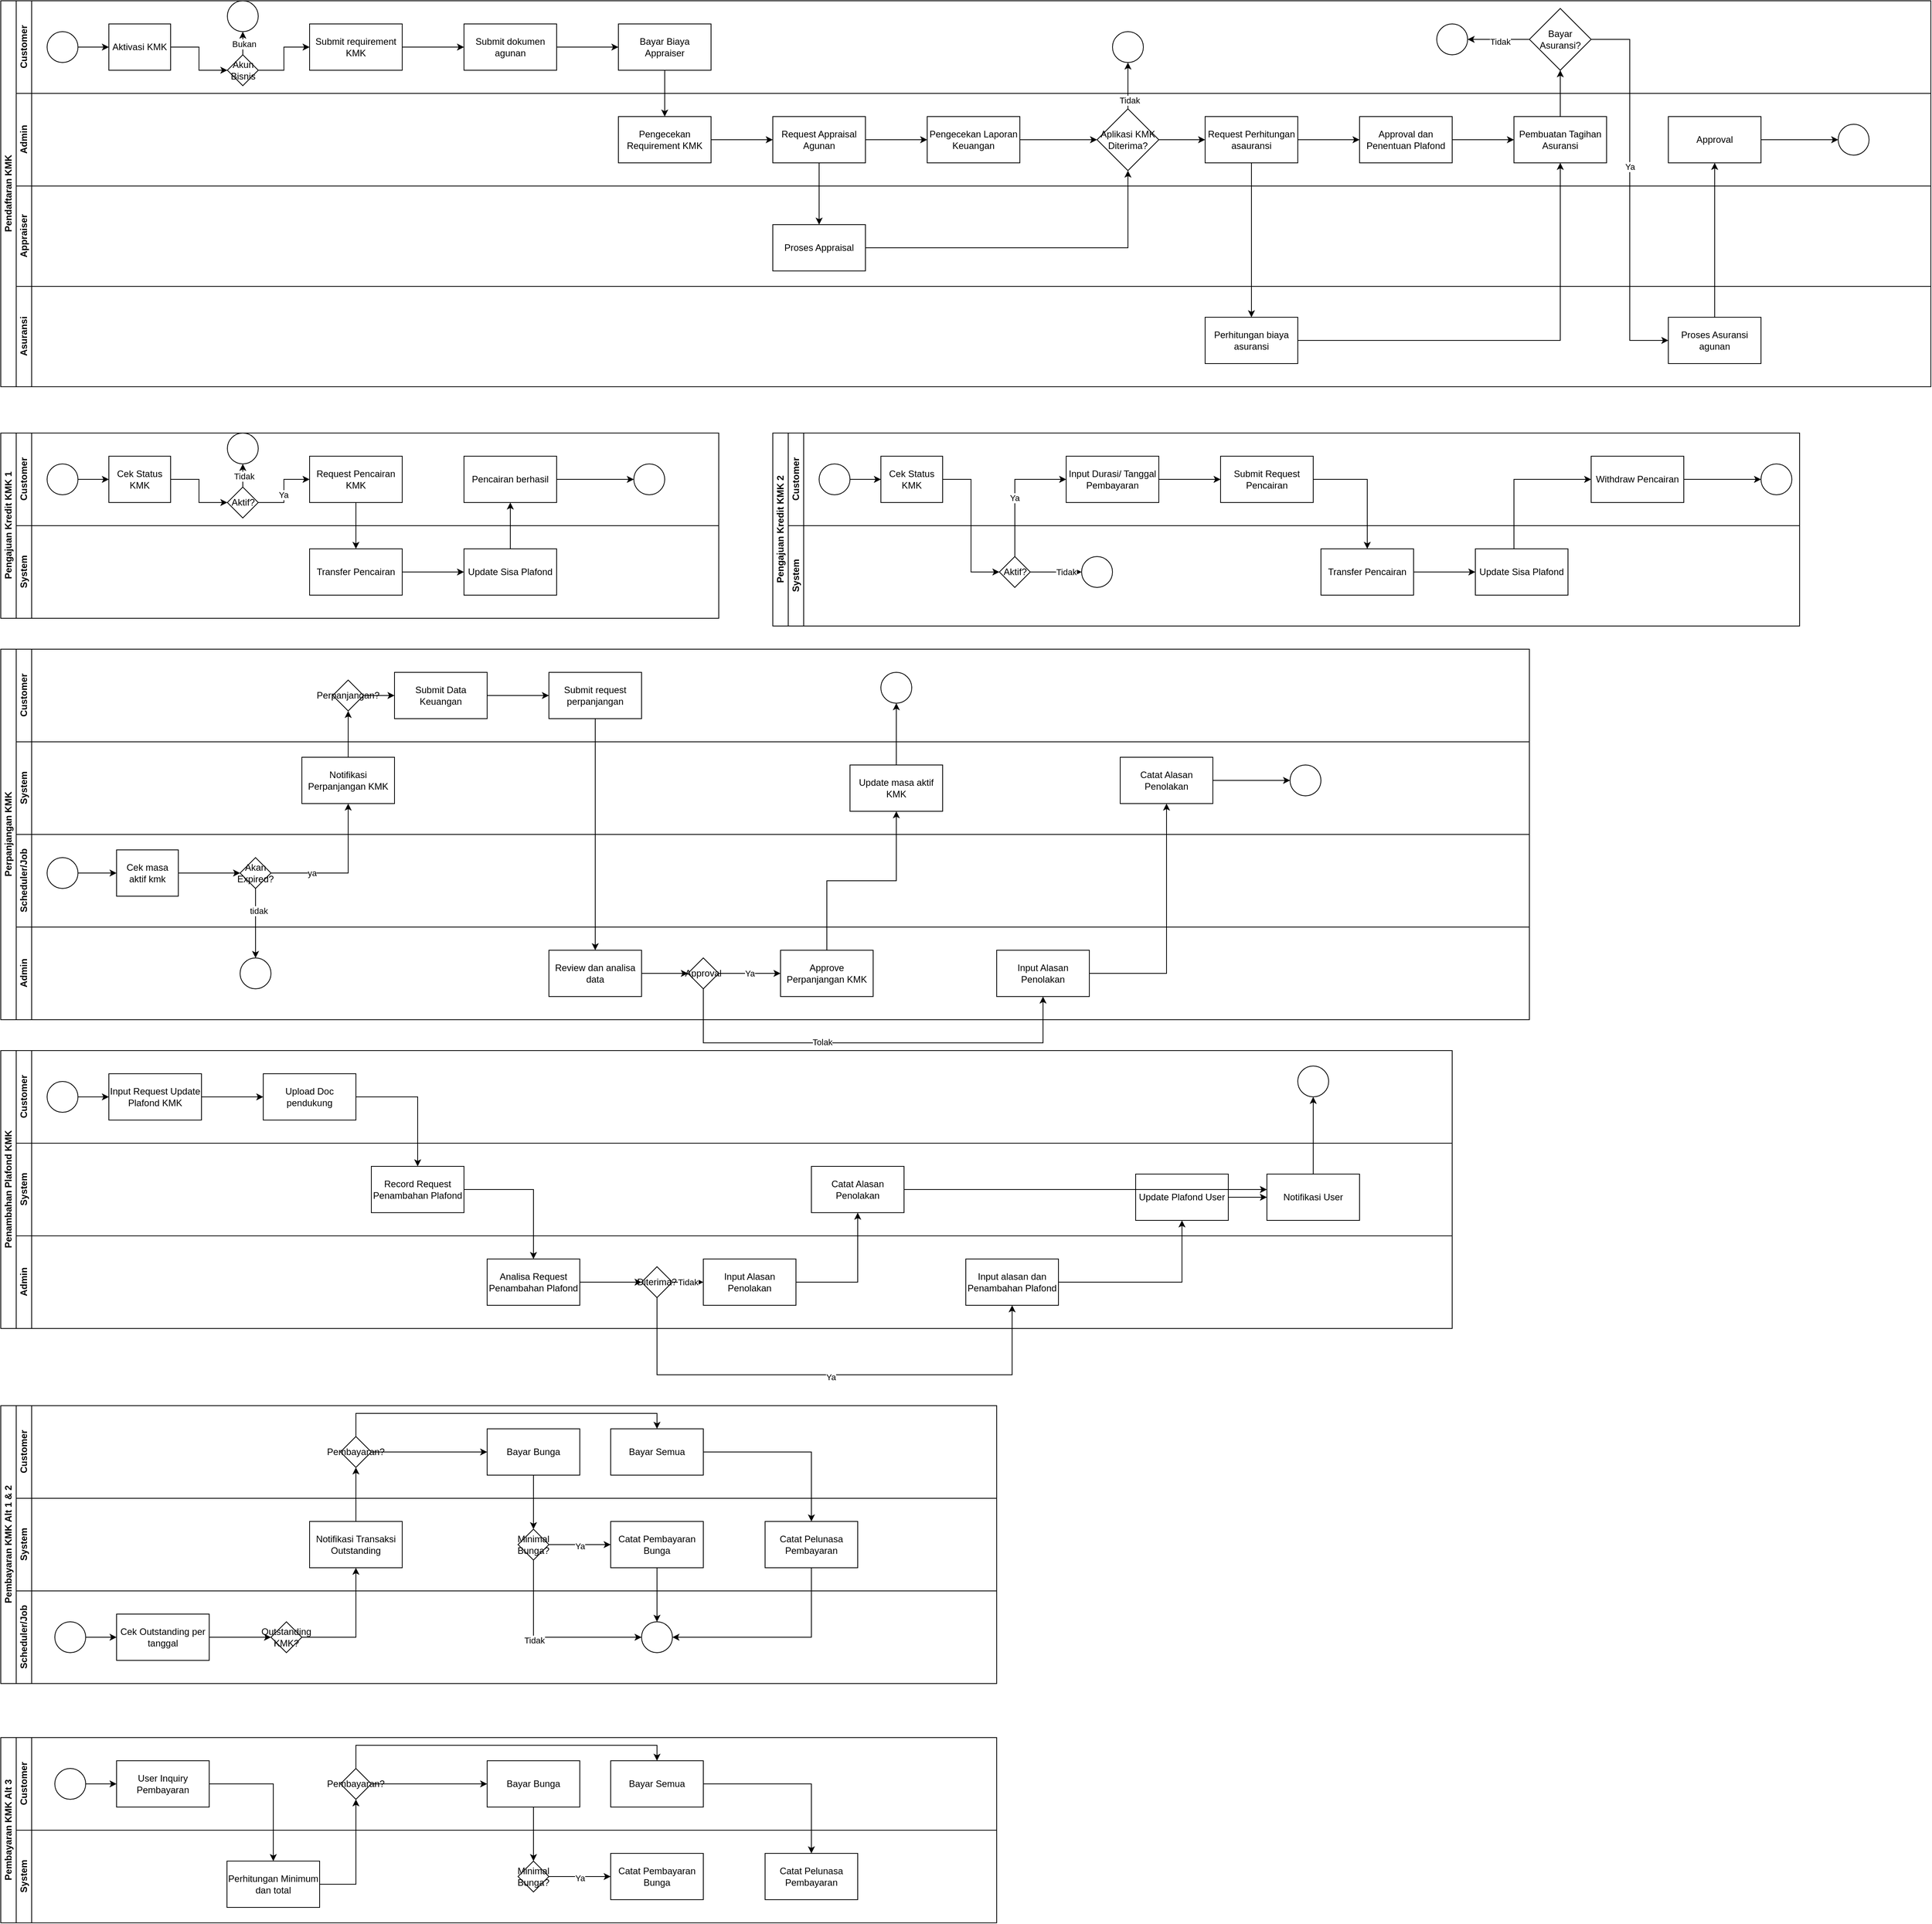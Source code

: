 <mxfile version="22.1.0" type="github" pages="3">
  <diagram id="prtHgNgQTEPvFCAcTncT" name="Proses KMK">
    <mxGraphModel dx="1135" dy="831" grid="1" gridSize="10" guides="1" tooltips="1" connect="1" arrows="1" fold="1" page="1" pageScale="1" pageWidth="827" pageHeight="1169" math="0" shadow="0">
      <root>
        <mxCell id="0" />
        <mxCell id="1" parent="0" />
        <mxCell id="dNxyNK7c78bLwvsdeMH5-19" value="Pendaftaran KMK" style="swimlane;html=1;childLayout=stackLayout;resizeParent=1;resizeParentMax=0;horizontal=0;startSize=20;horizontalStack=0;" parent="1" vertex="1">
          <mxGeometry x="120" y="120" width="2500" height="500" as="geometry" />
        </mxCell>
        <mxCell id="dNxyNK7c78bLwvsdeMH5-20" value="Customer" style="swimlane;html=1;startSize=20;horizontal=0;" parent="dNxyNK7c78bLwvsdeMH5-19" vertex="1">
          <mxGeometry x="20" width="2480" height="120" as="geometry" />
        </mxCell>
        <mxCell id="dNxyNK7c78bLwvsdeMH5-25" value="" style="edgeStyle=orthogonalEdgeStyle;rounded=0;orthogonalLoop=1;jettySize=auto;html=1;" parent="dNxyNK7c78bLwvsdeMH5-20" source="dNxyNK7c78bLwvsdeMH5-23" target="dNxyNK7c78bLwvsdeMH5-24" edge="1">
          <mxGeometry relative="1" as="geometry" />
        </mxCell>
        <mxCell id="dNxyNK7c78bLwvsdeMH5-23" value="" style="ellipse;whiteSpace=wrap;html=1;" parent="dNxyNK7c78bLwvsdeMH5-20" vertex="1">
          <mxGeometry x="40" y="40" width="40" height="40" as="geometry" />
        </mxCell>
        <mxCell id="FtvU1o7NDwiha-P4Q8uA-6" value="" style="edgeStyle=orthogonalEdgeStyle;rounded=0;orthogonalLoop=1;jettySize=auto;html=1;entryX=0;entryY=0.5;entryDx=0;entryDy=0;" edge="1" parent="dNxyNK7c78bLwvsdeMH5-20" source="dNxyNK7c78bLwvsdeMH5-24" target="FtvU1o7NDwiha-P4Q8uA-1">
          <mxGeometry relative="1" as="geometry" />
        </mxCell>
        <mxCell id="dNxyNK7c78bLwvsdeMH5-24" value="Aktivasi KMK" style="rounded=0;whiteSpace=wrap;html=1;fontFamily=Helvetica;fontSize=12;fontColor=#000000;align=center;" parent="dNxyNK7c78bLwvsdeMH5-20" vertex="1">
          <mxGeometry x="120" y="30" width="80" height="60" as="geometry" />
        </mxCell>
        <mxCell id="FtvU1o7NDwiha-P4Q8uA-9" value="" style="edgeStyle=orthogonalEdgeStyle;rounded=0;orthogonalLoop=1;jettySize=auto;html=1;" edge="1" parent="dNxyNK7c78bLwvsdeMH5-20" source="FtvU1o7NDwiha-P4Q8uA-1" target="FtvU1o7NDwiha-P4Q8uA-4">
          <mxGeometry relative="1" as="geometry" />
        </mxCell>
        <mxCell id="FtvU1o7NDwiha-P4Q8uA-10" value="Bukan" style="edgeLabel;html=1;align=center;verticalAlign=middle;resizable=0;points=[];" vertex="1" connectable="0" parent="FtvU1o7NDwiha-P4Q8uA-9">
          <mxGeometry x="0.36" relative="1" as="geometry">
            <mxPoint x="1" as="offset" />
          </mxGeometry>
        </mxCell>
        <mxCell id="FtvU1o7NDwiha-P4Q8uA-24" value="" style="edgeStyle=orthogonalEdgeStyle;rounded=0;orthogonalLoop=1;jettySize=auto;html=1;" edge="1" parent="dNxyNK7c78bLwvsdeMH5-20" source="FtvU1o7NDwiha-P4Q8uA-1" target="FtvU1o7NDwiha-P4Q8uA-23">
          <mxGeometry relative="1" as="geometry" />
        </mxCell>
        <mxCell id="FtvU1o7NDwiha-P4Q8uA-1" value="Akun Bisnis" style="rhombus;whiteSpace=wrap;html=1;fontFamily=Helvetica;fontSize=12;fontColor=#000000;align=center;" vertex="1" parent="dNxyNK7c78bLwvsdeMH5-20">
          <mxGeometry x="273.5" y="70" width="40" height="40" as="geometry" />
        </mxCell>
        <mxCell id="FtvU1o7NDwiha-P4Q8uA-4" value="" style="ellipse;whiteSpace=wrap;html=1;" vertex="1" parent="dNxyNK7c78bLwvsdeMH5-20">
          <mxGeometry x="273.5" width="40" height="40" as="geometry" />
        </mxCell>
        <mxCell id="FtvU1o7NDwiha-P4Q8uA-26" value="" style="edgeStyle=orthogonalEdgeStyle;rounded=0;orthogonalLoop=1;jettySize=auto;html=1;" edge="1" parent="dNxyNK7c78bLwvsdeMH5-20" source="FtvU1o7NDwiha-P4Q8uA-23" target="FtvU1o7NDwiha-P4Q8uA-25">
          <mxGeometry relative="1" as="geometry" />
        </mxCell>
        <mxCell id="FtvU1o7NDwiha-P4Q8uA-23" value="Submit requirement KMK" style="whiteSpace=wrap;html=1;fontColor=#000000;" vertex="1" parent="dNxyNK7c78bLwvsdeMH5-20">
          <mxGeometry x="380" y="30" width="120" height="60" as="geometry" />
        </mxCell>
        <mxCell id="FtvU1o7NDwiha-P4Q8uA-28" value="" style="edgeStyle=orthogonalEdgeStyle;rounded=0;orthogonalLoop=1;jettySize=auto;html=1;" edge="1" parent="dNxyNK7c78bLwvsdeMH5-20" source="FtvU1o7NDwiha-P4Q8uA-25" target="FtvU1o7NDwiha-P4Q8uA-27">
          <mxGeometry relative="1" as="geometry" />
        </mxCell>
        <mxCell id="FtvU1o7NDwiha-P4Q8uA-25" value="Submit dokumen agunan" style="whiteSpace=wrap;html=1;fontColor=#000000;" vertex="1" parent="dNxyNK7c78bLwvsdeMH5-20">
          <mxGeometry x="580" y="30" width="120" height="60" as="geometry" />
        </mxCell>
        <mxCell id="FtvU1o7NDwiha-P4Q8uA-27" value="Bayar Biaya Appraiser" style="whiteSpace=wrap;html=1;fontColor=#000000;" vertex="1" parent="dNxyNK7c78bLwvsdeMH5-20">
          <mxGeometry x="780" y="30" width="120" height="60" as="geometry" />
        </mxCell>
        <mxCell id="FtvU1o7NDwiha-P4Q8uA-71" value="" style="edgeStyle=orthogonalEdgeStyle;rounded=0;orthogonalLoop=1;jettySize=auto;html=1;" edge="1" parent="dNxyNK7c78bLwvsdeMH5-20" source="FtvU1o7NDwiha-P4Q8uA-68" target="FtvU1o7NDwiha-P4Q8uA-297">
          <mxGeometry relative="1" as="geometry">
            <mxPoint x="1880" y="50" as="targetPoint" />
          </mxGeometry>
        </mxCell>
        <mxCell id="FtvU1o7NDwiha-P4Q8uA-72" value="Tidak" style="edgeLabel;html=1;align=center;verticalAlign=middle;resizable=0;points=[];" vertex="1" connectable="0" parent="FtvU1o7NDwiha-P4Q8uA-71">
          <mxGeometry x="-0.055" y="3" relative="1" as="geometry">
            <mxPoint as="offset" />
          </mxGeometry>
        </mxCell>
        <mxCell id="FtvU1o7NDwiha-P4Q8uA-68" value="Bayar Asuransi?" style="rhombus;whiteSpace=wrap;html=1;fontColor=#000000;" vertex="1" parent="dNxyNK7c78bLwvsdeMH5-20">
          <mxGeometry x="1960" y="10" width="80" height="80" as="geometry" />
        </mxCell>
        <mxCell id="FtvU1o7NDwiha-P4Q8uA-297" value="" style="ellipse;whiteSpace=wrap;html=1;" vertex="1" parent="dNxyNK7c78bLwvsdeMH5-20">
          <mxGeometry x="1840" y="30" width="40" height="40" as="geometry" />
        </mxCell>
        <mxCell id="FtvU1o7NDwiha-P4Q8uA-301" value="" style="ellipse;whiteSpace=wrap;html=1;" vertex="1" parent="dNxyNK7c78bLwvsdeMH5-20">
          <mxGeometry x="1420" y="40" width="40" height="40" as="geometry" />
        </mxCell>
        <mxCell id="dNxyNK7c78bLwvsdeMH5-21" value="Admin" style="swimlane;html=1;startSize=20;horizontal=0;" parent="dNxyNK7c78bLwvsdeMH5-19" vertex="1">
          <mxGeometry x="20" y="120" width="2480" height="120" as="geometry" />
        </mxCell>
        <mxCell id="FtvU1o7NDwiha-P4Q8uA-41" value="" style="edgeStyle=orthogonalEdgeStyle;rounded=0;orthogonalLoop=1;jettySize=auto;html=1;" edge="1" parent="dNxyNK7c78bLwvsdeMH5-21" source="FtvU1o7NDwiha-P4Q8uA-29" target="FtvU1o7NDwiha-P4Q8uA-40">
          <mxGeometry relative="1" as="geometry" />
        </mxCell>
        <mxCell id="FtvU1o7NDwiha-P4Q8uA-29" value="Pengecekan Requirement KMK" style="whiteSpace=wrap;html=1;fontColor=#000000;" vertex="1" parent="dNxyNK7c78bLwvsdeMH5-21">
          <mxGeometry x="780" y="30" width="120" height="60" as="geometry" />
        </mxCell>
        <mxCell id="FtvU1o7NDwiha-P4Q8uA-45" value="" style="edgeStyle=orthogonalEdgeStyle;rounded=0;orthogonalLoop=1;jettySize=auto;html=1;" edge="1" parent="dNxyNK7c78bLwvsdeMH5-21" source="FtvU1o7NDwiha-P4Q8uA-40" target="FtvU1o7NDwiha-P4Q8uA-44">
          <mxGeometry relative="1" as="geometry" />
        </mxCell>
        <mxCell id="FtvU1o7NDwiha-P4Q8uA-40" value="Request Appraisal Agunan" style="whiteSpace=wrap;html=1;fontColor=#000000;" vertex="1" parent="dNxyNK7c78bLwvsdeMH5-21">
          <mxGeometry x="980" y="30" width="120" height="60" as="geometry" />
        </mxCell>
        <mxCell id="FtvU1o7NDwiha-P4Q8uA-49" value="" style="edgeStyle=orthogonalEdgeStyle;rounded=0;orthogonalLoop=1;jettySize=auto;html=1;" edge="1" parent="dNxyNK7c78bLwvsdeMH5-21" source="FtvU1o7NDwiha-P4Q8uA-44" target="FtvU1o7NDwiha-P4Q8uA-48">
          <mxGeometry relative="1" as="geometry" />
        </mxCell>
        <mxCell id="FtvU1o7NDwiha-P4Q8uA-44" value="Pengecekan Laporan Keuangan" style="whiteSpace=wrap;html=1;fontColor=#000000;" vertex="1" parent="dNxyNK7c78bLwvsdeMH5-21">
          <mxGeometry x="1180" y="30" width="120" height="60" as="geometry" />
        </mxCell>
        <mxCell id="FtvU1o7NDwiha-P4Q8uA-55" value="" style="edgeStyle=orthogonalEdgeStyle;rounded=0;orthogonalLoop=1;jettySize=auto;html=1;" edge="1" parent="dNxyNK7c78bLwvsdeMH5-21" source="FtvU1o7NDwiha-P4Q8uA-48" target="FtvU1o7NDwiha-P4Q8uA-54">
          <mxGeometry relative="1" as="geometry" />
        </mxCell>
        <mxCell id="FtvU1o7NDwiha-P4Q8uA-48" value="Aplikasi KMK Diterima?" style="rhombus;whiteSpace=wrap;html=1;fontColor=#000000;" vertex="1" parent="dNxyNK7c78bLwvsdeMH5-21">
          <mxGeometry x="1400" y="20" width="80" height="80" as="geometry" />
        </mxCell>
        <mxCell id="FtvU1o7NDwiha-P4Q8uA-54" value="Request Perhitungan asauransi" style="whiteSpace=wrap;html=1;fontColor=#000000;" vertex="1" parent="dNxyNK7c78bLwvsdeMH5-21">
          <mxGeometry x="1540" y="30" width="120" height="60" as="geometry" />
        </mxCell>
        <mxCell id="FtvU1o7NDwiha-P4Q8uA-64" value="Pembuatan Tagihan Asuransi" style="whiteSpace=wrap;html=1;fontColor=#000000;" vertex="1" parent="dNxyNK7c78bLwvsdeMH5-21">
          <mxGeometry x="1940" y="30" width="120" height="60" as="geometry" />
        </mxCell>
        <mxCell id="FtvU1o7NDwiha-P4Q8uA-94" value="" style="edgeStyle=orthogonalEdgeStyle;rounded=0;orthogonalLoop=1;jettySize=auto;html=1;" edge="1" parent="dNxyNK7c78bLwvsdeMH5-21" source="FtvU1o7NDwiha-P4Q8uA-78" target="FtvU1o7NDwiha-P4Q8uA-302">
          <mxGeometry relative="1" as="geometry">
            <mxPoint x="2360" y="60" as="targetPoint" />
          </mxGeometry>
        </mxCell>
        <mxCell id="FtvU1o7NDwiha-P4Q8uA-78" value="Approval" style="whiteSpace=wrap;html=1;fontColor=#000000;" vertex="1" parent="dNxyNK7c78bLwvsdeMH5-21">
          <mxGeometry x="2140" y="30" width="120" height="60" as="geometry" />
        </mxCell>
        <mxCell id="FtvU1o7NDwiha-P4Q8uA-302" value="" style="ellipse;whiteSpace=wrap;html=1;" vertex="1" parent="dNxyNK7c78bLwvsdeMH5-21">
          <mxGeometry x="2360" y="40" width="40" height="40" as="geometry" />
        </mxCell>
        <mxCell id="dNxyNK7c78bLwvsdeMH5-22" value="Appraiser" style="swimlane;html=1;startSize=20;horizontal=0;" parent="dNxyNK7c78bLwvsdeMH5-19" vertex="1">
          <mxGeometry x="20" y="240" width="2480" height="130" as="geometry" />
        </mxCell>
        <mxCell id="FtvU1o7NDwiha-P4Q8uA-42" value="Proses Appraisal" style="whiteSpace=wrap;html=1;fontColor=#000000;" vertex="1" parent="dNxyNK7c78bLwvsdeMH5-22">
          <mxGeometry x="980" y="50" width="120" height="60" as="geometry" />
        </mxCell>
        <mxCell id="FtvU1o7NDwiha-P4Q8uA-30" value="" style="edgeStyle=orthogonalEdgeStyle;rounded=0;orthogonalLoop=1;jettySize=auto;html=1;" edge="1" parent="dNxyNK7c78bLwvsdeMH5-19" source="FtvU1o7NDwiha-P4Q8uA-27" target="FtvU1o7NDwiha-P4Q8uA-29">
          <mxGeometry relative="1" as="geometry" />
        </mxCell>
        <mxCell id="FtvU1o7NDwiha-P4Q8uA-43" value="" style="edgeStyle=orthogonalEdgeStyle;rounded=0;orthogonalLoop=1;jettySize=auto;html=1;" edge="1" parent="dNxyNK7c78bLwvsdeMH5-19" source="FtvU1o7NDwiha-P4Q8uA-40" target="FtvU1o7NDwiha-P4Q8uA-42">
          <mxGeometry relative="1" as="geometry" />
        </mxCell>
        <mxCell id="FtvU1o7NDwiha-P4Q8uA-50" value="" style="edgeStyle=orthogonalEdgeStyle;rounded=0;orthogonalLoop=1;jettySize=auto;html=1;entryX=0.5;entryY=1;entryDx=0;entryDy=0;exitX=1;exitY=0.5;exitDx=0;exitDy=0;" edge="1" parent="dNxyNK7c78bLwvsdeMH5-19" source="FtvU1o7NDwiha-P4Q8uA-42" target="FtvU1o7NDwiha-P4Q8uA-48">
          <mxGeometry relative="1" as="geometry">
            <mxPoint x="1070" y="220" as="sourcePoint" />
            <mxPoint x="1070" y="300" as="targetPoint" />
          </mxGeometry>
        </mxCell>
        <mxCell id="FtvU1o7NDwiha-P4Q8uA-52" value="" style="edgeStyle=orthogonalEdgeStyle;rounded=0;orthogonalLoop=1;jettySize=auto;html=1;" edge="1" parent="dNxyNK7c78bLwvsdeMH5-19" source="FtvU1o7NDwiha-P4Q8uA-48" target="FtvU1o7NDwiha-P4Q8uA-301">
          <mxGeometry relative="1" as="geometry">
            <mxPoint x="1460" y="100" as="targetPoint" />
          </mxGeometry>
        </mxCell>
        <mxCell id="FtvU1o7NDwiha-P4Q8uA-53" value="Tidak" style="edgeLabel;html=1;align=center;verticalAlign=middle;resizable=0;points=[];" vertex="1" connectable="0" parent="FtvU1o7NDwiha-P4Q8uA-52">
          <mxGeometry x="-0.617" y="-2" relative="1" as="geometry">
            <mxPoint as="offset" />
          </mxGeometry>
        </mxCell>
        <mxCell id="FtvU1o7NDwiha-P4Q8uA-58" value="Asuransi" style="swimlane;html=1;startSize=20;horizontal=0;" vertex="1" parent="dNxyNK7c78bLwvsdeMH5-19">
          <mxGeometry x="20" y="370" width="2480" height="130" as="geometry" />
        </mxCell>
        <mxCell id="FtvU1o7NDwiha-P4Q8uA-60" value="Perhitungan biaya asuransi" style="whiteSpace=wrap;html=1;fontColor=#000000;" vertex="1" parent="FtvU1o7NDwiha-P4Q8uA-58">
          <mxGeometry x="1540" y="40" width="120" height="60" as="geometry" />
        </mxCell>
        <mxCell id="FtvU1o7NDwiha-P4Q8uA-95" value="Proses Asuransi agunan" style="whiteSpace=wrap;html=1;fontColor=#000000;" vertex="1" parent="FtvU1o7NDwiha-P4Q8uA-58">
          <mxGeometry x="2140" y="40" width="120" height="60" as="geometry" />
        </mxCell>
        <mxCell id="FtvU1o7NDwiha-P4Q8uA-61" value="" style="edgeStyle=orthogonalEdgeStyle;rounded=0;orthogonalLoop=1;jettySize=auto;html=1;" edge="1" parent="dNxyNK7c78bLwvsdeMH5-19" source="FtvU1o7NDwiha-P4Q8uA-54" target="FtvU1o7NDwiha-P4Q8uA-60">
          <mxGeometry relative="1" as="geometry" />
        </mxCell>
        <mxCell id="FtvU1o7NDwiha-P4Q8uA-67" value="" style="edgeStyle=orthogonalEdgeStyle;rounded=0;orthogonalLoop=1;jettySize=auto;html=1;entryX=0.5;entryY=1;entryDx=0;entryDy=0;" edge="1" parent="dNxyNK7c78bLwvsdeMH5-19" source="FtvU1o7NDwiha-P4Q8uA-60" target="FtvU1o7NDwiha-P4Q8uA-64">
          <mxGeometry relative="1" as="geometry">
            <mxPoint x="1760" y="440" as="targetPoint" />
          </mxGeometry>
        </mxCell>
        <mxCell id="FtvU1o7NDwiha-P4Q8uA-69" value="" style="edgeStyle=orthogonalEdgeStyle;rounded=0;orthogonalLoop=1;jettySize=auto;html=1;" edge="1" parent="dNxyNK7c78bLwvsdeMH5-19" source="FtvU1o7NDwiha-P4Q8uA-64" target="FtvU1o7NDwiha-P4Q8uA-68">
          <mxGeometry relative="1" as="geometry" />
        </mxCell>
        <mxCell id="FtvU1o7NDwiha-P4Q8uA-74" value="" style="edgeStyle=orthogonalEdgeStyle;rounded=0;orthogonalLoop=1;jettySize=auto;html=1;entryX=0;entryY=0.5;entryDx=0;entryDy=0;" edge="1" parent="dNxyNK7c78bLwvsdeMH5-19" source="FtvU1o7NDwiha-P4Q8uA-68" target="FtvU1o7NDwiha-P4Q8uA-95">
          <mxGeometry relative="1" as="geometry">
            <mxPoint x="2220" y="150" as="targetPoint" />
          </mxGeometry>
        </mxCell>
        <mxCell id="FtvU1o7NDwiha-P4Q8uA-75" value="Ya" style="edgeLabel;html=1;align=center;verticalAlign=middle;resizable=0;points=[];" vertex="1" connectable="0" parent="FtvU1o7NDwiha-P4Q8uA-74">
          <mxGeometry x="-0.122" relative="1" as="geometry">
            <mxPoint as="offset" />
          </mxGeometry>
        </mxCell>
        <mxCell id="FtvU1o7NDwiha-P4Q8uA-100" value="" style="edgeStyle=orthogonalEdgeStyle;rounded=0;orthogonalLoop=1;jettySize=auto;html=1;entryX=0.5;entryY=1;entryDx=0;entryDy=0;" edge="1" parent="dNxyNK7c78bLwvsdeMH5-19" source="FtvU1o7NDwiha-P4Q8uA-95" target="FtvU1o7NDwiha-P4Q8uA-78">
          <mxGeometry relative="1" as="geometry">
            <mxPoint x="2220.0" y="330" as="targetPoint" />
          </mxGeometry>
        </mxCell>
        <mxCell id="FtvU1o7NDwiha-P4Q8uA-65" value="" style="edgeStyle=orthogonalEdgeStyle;rounded=0;orthogonalLoop=1;jettySize=auto;html=1;" edge="1" parent="1" source="FtvU1o7NDwiha-P4Q8uA-62" target="FtvU1o7NDwiha-P4Q8uA-64">
          <mxGeometry relative="1" as="geometry" />
        </mxCell>
        <mxCell id="FtvU1o7NDwiha-P4Q8uA-62" value="Approval dan Penentuan Plafond" style="whiteSpace=wrap;html=1;fontColor=#000000;" vertex="1" parent="1">
          <mxGeometry x="1880" y="270" width="120" height="60" as="geometry" />
        </mxCell>
        <mxCell id="FtvU1o7NDwiha-P4Q8uA-63" value="" style="edgeStyle=orthogonalEdgeStyle;rounded=0;orthogonalLoop=1;jettySize=auto;html=1;" edge="1" parent="1" source="FtvU1o7NDwiha-P4Q8uA-54" target="FtvU1o7NDwiha-P4Q8uA-62">
          <mxGeometry relative="1" as="geometry" />
        </mxCell>
        <mxCell id="FtvU1o7NDwiha-P4Q8uA-154" value="Pengajuan Kredit KMK 1" style="swimlane;html=1;childLayout=stackLayout;resizeParent=1;resizeParentMax=0;horizontal=0;startSize=20;horizontalStack=0;" vertex="1" parent="1">
          <mxGeometry x="120" y="680" width="930" height="240" as="geometry" />
        </mxCell>
        <mxCell id="FtvU1o7NDwiha-P4Q8uA-155" value="Customer" style="swimlane;html=1;startSize=20;horizontal=0;" vertex="1" parent="FtvU1o7NDwiha-P4Q8uA-154">
          <mxGeometry x="20" width="910" height="120" as="geometry" />
        </mxCell>
        <mxCell id="FtvU1o7NDwiha-P4Q8uA-156" value="" style="edgeStyle=orthogonalEdgeStyle;rounded=0;orthogonalLoop=1;jettySize=auto;html=1;" edge="1" parent="FtvU1o7NDwiha-P4Q8uA-155" source="FtvU1o7NDwiha-P4Q8uA-157" target="FtvU1o7NDwiha-P4Q8uA-159">
          <mxGeometry relative="1" as="geometry" />
        </mxCell>
        <mxCell id="FtvU1o7NDwiha-P4Q8uA-157" value="" style="ellipse;whiteSpace=wrap;html=1;" vertex="1" parent="FtvU1o7NDwiha-P4Q8uA-155">
          <mxGeometry x="40" y="40" width="40" height="40" as="geometry" />
        </mxCell>
        <mxCell id="FtvU1o7NDwiha-P4Q8uA-158" value="" style="edgeStyle=orthogonalEdgeStyle;rounded=0;orthogonalLoop=1;jettySize=auto;html=1;entryX=0;entryY=0.5;entryDx=0;entryDy=0;" edge="1" parent="FtvU1o7NDwiha-P4Q8uA-155" source="FtvU1o7NDwiha-P4Q8uA-159" target="FtvU1o7NDwiha-P4Q8uA-163">
          <mxGeometry relative="1" as="geometry" />
        </mxCell>
        <mxCell id="FtvU1o7NDwiha-P4Q8uA-159" value="Cek Status KMK" style="rounded=0;whiteSpace=wrap;html=1;fontFamily=Helvetica;fontSize=12;fontColor=#000000;align=center;" vertex="1" parent="FtvU1o7NDwiha-P4Q8uA-155">
          <mxGeometry x="120" y="30" width="80" height="60" as="geometry" />
        </mxCell>
        <mxCell id="FtvU1o7NDwiha-P4Q8uA-160" value="" style="edgeStyle=orthogonalEdgeStyle;rounded=0;orthogonalLoop=1;jettySize=auto;html=1;" edge="1" parent="FtvU1o7NDwiha-P4Q8uA-155" source="FtvU1o7NDwiha-P4Q8uA-163" target="FtvU1o7NDwiha-P4Q8uA-164">
          <mxGeometry relative="1" as="geometry" />
        </mxCell>
        <mxCell id="FtvU1o7NDwiha-P4Q8uA-161" value="Tidak" style="edgeLabel;html=1;align=center;verticalAlign=middle;resizable=0;points=[];" vertex="1" connectable="0" parent="FtvU1o7NDwiha-P4Q8uA-160">
          <mxGeometry x="0.36" relative="1" as="geometry">
            <mxPoint x="1" as="offset" />
          </mxGeometry>
        </mxCell>
        <mxCell id="FtvU1o7NDwiha-P4Q8uA-162" value="" style="edgeStyle=orthogonalEdgeStyle;rounded=0;orthogonalLoop=1;jettySize=auto;html=1;" edge="1" parent="FtvU1o7NDwiha-P4Q8uA-155" source="FtvU1o7NDwiha-P4Q8uA-163" target="FtvU1o7NDwiha-P4Q8uA-166">
          <mxGeometry relative="1" as="geometry" />
        </mxCell>
        <mxCell id="FtvU1o7NDwiha-P4Q8uA-206" value="Ya" style="edgeLabel;html=1;align=center;verticalAlign=middle;resizable=0;points=[];" vertex="1" connectable="0" parent="FtvU1o7NDwiha-P4Q8uA-162">
          <mxGeometry x="-0.083" y="1" relative="1" as="geometry">
            <mxPoint as="offset" />
          </mxGeometry>
        </mxCell>
        <mxCell id="FtvU1o7NDwiha-P4Q8uA-163" value="Aktif?" style="rhombus;whiteSpace=wrap;html=1;fontFamily=Helvetica;fontSize=12;fontColor=#000000;align=center;" vertex="1" parent="FtvU1o7NDwiha-P4Q8uA-155">
          <mxGeometry x="273.5" y="70" width="40" height="40" as="geometry" />
        </mxCell>
        <mxCell id="FtvU1o7NDwiha-P4Q8uA-164" value="" style="ellipse;whiteSpace=wrap;html=1;" vertex="1" parent="FtvU1o7NDwiha-P4Q8uA-155">
          <mxGeometry x="273.5" width="40" height="40" as="geometry" />
        </mxCell>
        <mxCell id="FtvU1o7NDwiha-P4Q8uA-166" value="Request Pencairan KMK" style="whiteSpace=wrap;html=1;fontColor=#000000;" vertex="1" parent="FtvU1o7NDwiha-P4Q8uA-155">
          <mxGeometry x="380" y="30" width="120" height="60" as="geometry" />
        </mxCell>
        <mxCell id="FtvU1o7NDwiha-P4Q8uA-214" value="" style="edgeStyle=orthogonalEdgeStyle;rounded=0;orthogonalLoop=1;jettySize=auto;html=1;" edge="1" parent="FtvU1o7NDwiha-P4Q8uA-155" source="FtvU1o7NDwiha-P4Q8uA-211" target="FtvU1o7NDwiha-P4Q8uA-215">
          <mxGeometry relative="1" as="geometry">
            <mxPoint x="800" y="60" as="targetPoint" />
          </mxGeometry>
        </mxCell>
        <mxCell id="FtvU1o7NDwiha-P4Q8uA-211" value="Pencairan berhasil" style="whiteSpace=wrap;html=1;fontColor=#000000;" vertex="1" parent="FtvU1o7NDwiha-P4Q8uA-155">
          <mxGeometry x="580" y="30" width="120" height="60" as="geometry" />
        </mxCell>
        <mxCell id="FtvU1o7NDwiha-P4Q8uA-215" value="" style="ellipse;whiteSpace=wrap;html=1;" vertex="1" parent="FtvU1o7NDwiha-P4Q8uA-155">
          <mxGeometry x="800" y="40" width="40" height="40" as="geometry" />
        </mxCell>
        <mxCell id="FtvU1o7NDwiha-P4Q8uA-175" value="System&lt;br&gt;" style="swimlane;html=1;startSize=20;horizontal=0;" vertex="1" parent="FtvU1o7NDwiha-P4Q8uA-154">
          <mxGeometry x="20" y="120" width="910" height="120" as="geometry" />
        </mxCell>
        <mxCell id="FtvU1o7NDwiha-P4Q8uA-210" value="" style="edgeStyle=orthogonalEdgeStyle;rounded=0;orthogonalLoop=1;jettySize=auto;html=1;" edge="1" parent="FtvU1o7NDwiha-P4Q8uA-175" source="FtvU1o7NDwiha-P4Q8uA-207" target="FtvU1o7NDwiha-P4Q8uA-209">
          <mxGeometry relative="1" as="geometry" />
        </mxCell>
        <mxCell id="FtvU1o7NDwiha-P4Q8uA-207" value="Transfer Pencairan" style="whiteSpace=wrap;html=1;fontColor=#000000;" vertex="1" parent="FtvU1o7NDwiha-P4Q8uA-175">
          <mxGeometry x="380" y="30" width="120" height="60" as="geometry" />
        </mxCell>
        <mxCell id="FtvU1o7NDwiha-P4Q8uA-209" value="Update Sisa Plafond" style="whiteSpace=wrap;html=1;fontColor=#000000;" vertex="1" parent="FtvU1o7NDwiha-P4Q8uA-175">
          <mxGeometry x="580" y="30" width="120" height="60" as="geometry" />
        </mxCell>
        <mxCell id="FtvU1o7NDwiha-P4Q8uA-208" value="" style="edgeStyle=orthogonalEdgeStyle;rounded=0;orthogonalLoop=1;jettySize=auto;html=1;" edge="1" parent="FtvU1o7NDwiha-P4Q8uA-154" source="FtvU1o7NDwiha-P4Q8uA-166" target="FtvU1o7NDwiha-P4Q8uA-207">
          <mxGeometry relative="1" as="geometry" />
        </mxCell>
        <mxCell id="FtvU1o7NDwiha-P4Q8uA-212" value="" style="edgeStyle=orthogonalEdgeStyle;rounded=0;orthogonalLoop=1;jettySize=auto;html=1;" edge="1" parent="FtvU1o7NDwiha-P4Q8uA-154" source="FtvU1o7NDwiha-P4Q8uA-209" target="FtvU1o7NDwiha-P4Q8uA-211">
          <mxGeometry relative="1" as="geometry" />
        </mxCell>
        <mxCell id="FtvU1o7NDwiha-P4Q8uA-217" value="Perpanjangan KMK" style="swimlane;html=1;childLayout=stackLayout;resizeParent=1;resizeParentMax=0;horizontal=0;startSize=20;horizontalStack=0;" vertex="1" parent="1">
          <mxGeometry x="120" y="960" width="1980" height="480" as="geometry" />
        </mxCell>
        <mxCell id="FtvU1o7NDwiha-P4Q8uA-218" value="Customer" style="swimlane;html=1;startSize=20;horizontal=0;" vertex="1" parent="FtvU1o7NDwiha-P4Q8uA-217">
          <mxGeometry x="20" width="1960" height="120" as="geometry" />
        </mxCell>
        <mxCell id="FtvU1o7NDwiha-P4Q8uA-262" value="" style="edgeStyle=orthogonalEdgeStyle;rounded=0;orthogonalLoop=1;jettySize=auto;html=1;" edge="1" parent="FtvU1o7NDwiha-P4Q8uA-218" source="FtvU1o7NDwiha-P4Q8uA-260" target="FtvU1o7NDwiha-P4Q8uA-261">
          <mxGeometry relative="1" as="geometry" />
        </mxCell>
        <mxCell id="FtvU1o7NDwiha-P4Q8uA-260" value="Perpanjangan?" style="rhombus;whiteSpace=wrap;html=1;fontFamily=Helvetica;fontSize=12;fontColor=#000000;align=center;" vertex="1" parent="FtvU1o7NDwiha-P4Q8uA-218">
          <mxGeometry x="410" y="40" width="40" height="40" as="geometry" />
        </mxCell>
        <mxCell id="FtvU1o7NDwiha-P4Q8uA-264" value="" style="edgeStyle=orthogonalEdgeStyle;rounded=0;orthogonalLoop=1;jettySize=auto;html=1;" edge="1" parent="FtvU1o7NDwiha-P4Q8uA-218" source="FtvU1o7NDwiha-P4Q8uA-261" target="FtvU1o7NDwiha-P4Q8uA-263">
          <mxGeometry relative="1" as="geometry" />
        </mxCell>
        <mxCell id="FtvU1o7NDwiha-P4Q8uA-261" value="Submit Data Keuangan" style="whiteSpace=wrap;html=1;fontColor=#000000;" vertex="1" parent="FtvU1o7NDwiha-P4Q8uA-218">
          <mxGeometry x="490" y="30" width="120" height="60" as="geometry" />
        </mxCell>
        <mxCell id="FtvU1o7NDwiha-P4Q8uA-263" value="Submit request perpanjangan" style="whiteSpace=wrap;html=1;fontColor=#000000;" vertex="1" parent="FtvU1o7NDwiha-P4Q8uA-218">
          <mxGeometry x="690" y="30" width="120" height="60" as="geometry" />
        </mxCell>
        <mxCell id="FtvU1o7NDwiha-P4Q8uA-293" value="" style="ellipse;whiteSpace=wrap;html=1;" vertex="1" parent="FtvU1o7NDwiha-P4Q8uA-218">
          <mxGeometry x="1120" y="30" width="40" height="40" as="geometry" />
        </mxCell>
        <mxCell id="FtvU1o7NDwiha-P4Q8uA-233" value="System&lt;br&gt;" style="swimlane;html=1;startSize=20;horizontal=0;" vertex="1" parent="FtvU1o7NDwiha-P4Q8uA-217">
          <mxGeometry x="20" y="120" width="1960" height="120" as="geometry">
            <mxRectangle x="20" y="120" width="910" height="30" as="alternateBounds" />
          </mxGeometry>
        </mxCell>
        <mxCell id="FtvU1o7NDwiha-P4Q8uA-234" value="" style="edgeStyle=orthogonalEdgeStyle;rounded=0;orthogonalLoop=1;jettySize=auto;html=1;" edge="1" parent="FtvU1o7NDwiha-P4Q8uA-233" target="FtvU1o7NDwiha-P4Q8uA-236">
          <mxGeometry relative="1" as="geometry">
            <mxPoint x="500.0" y="60.0" as="sourcePoint" />
          </mxGeometry>
        </mxCell>
        <mxCell id="FtvU1o7NDwiha-P4Q8uA-219" value="" style="edgeStyle=orthogonalEdgeStyle;rounded=0;orthogonalLoop=1;jettySize=auto;html=1;" edge="1" parent="FtvU1o7NDwiha-P4Q8uA-233" target="FtvU1o7NDwiha-P4Q8uA-222">
          <mxGeometry relative="1" as="geometry">
            <mxPoint x="80" y="50.0" as="sourcePoint" />
          </mxGeometry>
        </mxCell>
        <mxCell id="FtvU1o7NDwiha-P4Q8uA-256" value="Notifikasi Perpanjangan KMK" style="whiteSpace=wrap;html=1;fontColor=#000000;" vertex="1" parent="FtvU1o7NDwiha-P4Q8uA-233">
          <mxGeometry x="370" y="20" width="120" height="60" as="geometry" />
        </mxCell>
        <mxCell id="FtvU1o7NDwiha-P4Q8uA-291" value="Update masa aktif KMK" style="whiteSpace=wrap;html=1;fontColor=#000000;" vertex="1" parent="FtvU1o7NDwiha-P4Q8uA-233">
          <mxGeometry x="1080" y="30" width="120" height="60" as="geometry" />
        </mxCell>
        <mxCell id="FtvU1o7NDwiha-P4Q8uA-401" value="" style="edgeStyle=orthogonalEdgeStyle;rounded=0;orthogonalLoop=1;jettySize=auto;html=1;" edge="1" parent="FtvU1o7NDwiha-P4Q8uA-233" source="FtvU1o7NDwiha-P4Q8uA-398" target="FtvU1o7NDwiha-P4Q8uA-400">
          <mxGeometry relative="1" as="geometry" />
        </mxCell>
        <mxCell id="FtvU1o7NDwiha-P4Q8uA-398" value="Catat Alasan Penolakan" style="whiteSpace=wrap;html=1;fontColor=#000000;" vertex="1" parent="FtvU1o7NDwiha-P4Q8uA-233">
          <mxGeometry x="1430" y="20" width="120" height="60" as="geometry" />
        </mxCell>
        <mxCell id="FtvU1o7NDwiha-P4Q8uA-400" value="" style="ellipse;whiteSpace=wrap;html=1;" vertex="1" parent="FtvU1o7NDwiha-P4Q8uA-233">
          <mxGeometry x="1650" y="30" width="40" height="40" as="geometry" />
        </mxCell>
        <mxCell id="FtvU1o7NDwiha-P4Q8uA-240" value="Scheduler/Job" style="swimlane;html=1;startSize=20;horizontal=0;" vertex="1" parent="FtvU1o7NDwiha-P4Q8uA-217">
          <mxGeometry x="20" y="240" width="1960" height="120" as="geometry" />
        </mxCell>
        <mxCell id="FtvU1o7NDwiha-P4Q8uA-244" value="" style="ellipse;whiteSpace=wrap;html=1;" vertex="1" parent="FtvU1o7NDwiha-P4Q8uA-240">
          <mxGeometry x="40" y="30" width="40" height="40" as="geometry" />
        </mxCell>
        <mxCell id="FtvU1o7NDwiha-P4Q8uA-248" value="" style="edgeStyle=orthogonalEdgeStyle;rounded=0;orthogonalLoop=1;jettySize=auto;html=1;" edge="1" parent="FtvU1o7NDwiha-P4Q8uA-240" source="FtvU1o7NDwiha-P4Q8uA-245" target="FtvU1o7NDwiha-P4Q8uA-249">
          <mxGeometry relative="1" as="geometry">
            <mxPoint x="290" y="50" as="targetPoint" />
          </mxGeometry>
        </mxCell>
        <mxCell id="FtvU1o7NDwiha-P4Q8uA-245" value="Cek masa aktif kmk" style="rounded=0;whiteSpace=wrap;html=1;fontFamily=Helvetica;fontSize=12;fontColor=#000000;align=center;" vertex="1" parent="FtvU1o7NDwiha-P4Q8uA-240">
          <mxGeometry x="130" y="20" width="80" height="60" as="geometry" />
        </mxCell>
        <mxCell id="FtvU1o7NDwiha-P4Q8uA-246" value="" style="edgeStyle=orthogonalEdgeStyle;rounded=0;orthogonalLoop=1;jettySize=auto;html=1;" edge="1" parent="FtvU1o7NDwiha-P4Q8uA-240" source="FtvU1o7NDwiha-P4Q8uA-244" target="FtvU1o7NDwiha-P4Q8uA-245">
          <mxGeometry relative="1" as="geometry" />
        </mxCell>
        <mxCell id="FtvU1o7NDwiha-P4Q8uA-249" value="Akan Expired?" style="rhombus;whiteSpace=wrap;html=1;fontFamily=Helvetica;fontSize=12;fontColor=#000000;align=center;" vertex="1" parent="FtvU1o7NDwiha-P4Q8uA-240">
          <mxGeometry x="290" y="30" width="40" height="40" as="geometry" />
        </mxCell>
        <mxCell id="FtvU1o7NDwiha-P4Q8uA-257" value="" style="edgeStyle=orthogonalEdgeStyle;rounded=0;orthogonalLoop=1;jettySize=auto;html=1;exitX=1;exitY=0.5;exitDx=0;exitDy=0;" edge="1" parent="FtvU1o7NDwiha-P4Q8uA-217" source="FtvU1o7NDwiha-P4Q8uA-249" target="FtvU1o7NDwiha-P4Q8uA-256">
          <mxGeometry relative="1" as="geometry">
            <mxPoint x="450" y="260" as="sourcePoint" />
          </mxGeometry>
        </mxCell>
        <mxCell id="FtvU1o7NDwiha-P4Q8uA-294" value="ya" style="edgeLabel;html=1;align=center;verticalAlign=middle;resizable=0;points=[];" vertex="1" connectable="0" parent="FtvU1o7NDwiha-P4Q8uA-257">
          <mxGeometry x="-0.447" relative="1" as="geometry">
            <mxPoint as="offset" />
          </mxGeometry>
        </mxCell>
        <mxCell id="FtvU1o7NDwiha-P4Q8uA-259" value="" style="edgeStyle=orthogonalEdgeStyle;rounded=0;orthogonalLoop=1;jettySize=auto;html=1;entryX=0.5;entryY=1;entryDx=0;entryDy=0;" edge="1" parent="FtvU1o7NDwiha-P4Q8uA-217" source="FtvU1o7NDwiha-P4Q8uA-256" target="FtvU1o7NDwiha-P4Q8uA-260">
          <mxGeometry relative="1" as="geometry">
            <mxPoint x="450.0" y="80.0" as="targetPoint" />
          </mxGeometry>
        </mxCell>
        <mxCell id="FtvU1o7NDwiha-P4Q8uA-269" value="Admin" style="swimlane;html=1;startSize=20;horizontal=0;" vertex="1" parent="FtvU1o7NDwiha-P4Q8uA-217">
          <mxGeometry x="20" y="360" width="1960" height="120" as="geometry" />
        </mxCell>
        <mxCell id="FtvU1o7NDwiha-P4Q8uA-270" value="" style="edgeStyle=orthogonalEdgeStyle;rounded=0;orthogonalLoop=1;jettySize=auto;html=1;" edge="1" parent="FtvU1o7NDwiha-P4Q8uA-269">
          <mxGeometry relative="1" as="geometry">
            <mxPoint x="500.0" y="60.0" as="sourcePoint" />
          </mxGeometry>
        </mxCell>
        <mxCell id="FtvU1o7NDwiha-P4Q8uA-271" value="" style="edgeStyle=orthogonalEdgeStyle;rounded=0;orthogonalLoop=1;jettySize=auto;html=1;" edge="1" parent="FtvU1o7NDwiha-P4Q8uA-269">
          <mxGeometry relative="1" as="geometry">
            <mxPoint x="80" y="50.0" as="sourcePoint" />
          </mxGeometry>
        </mxCell>
        <mxCell id="FtvU1o7NDwiha-P4Q8uA-288" value="" style="edgeStyle=orthogonalEdgeStyle;rounded=0;orthogonalLoop=1;jettySize=auto;html=1;" edge="1" parent="FtvU1o7NDwiha-P4Q8uA-269" source="FtvU1o7NDwiha-P4Q8uA-281" target="FtvU1o7NDwiha-P4Q8uA-287">
          <mxGeometry relative="1" as="geometry" />
        </mxCell>
        <mxCell id="FtvU1o7NDwiha-P4Q8uA-281" value="Review dan analisa data" style="whiteSpace=wrap;html=1;fontColor=#000000;" vertex="1" parent="FtvU1o7NDwiha-P4Q8uA-269">
          <mxGeometry x="690" y="30" width="120" height="60" as="geometry" />
        </mxCell>
        <mxCell id="FtvU1o7NDwiha-P4Q8uA-290" value="Ya" style="edgeStyle=orthogonalEdgeStyle;rounded=0;orthogonalLoop=1;jettySize=auto;html=1;" edge="1" parent="FtvU1o7NDwiha-P4Q8uA-269" source="FtvU1o7NDwiha-P4Q8uA-287" target="FtvU1o7NDwiha-P4Q8uA-289">
          <mxGeometry relative="1" as="geometry" />
        </mxCell>
        <mxCell id="FtvU1o7NDwiha-P4Q8uA-287" value="Approval" style="rhombus;whiteSpace=wrap;html=1;fontFamily=Helvetica;fontSize=12;fontColor=#000000;align=center;" vertex="1" parent="FtvU1o7NDwiha-P4Q8uA-269">
          <mxGeometry x="870" y="40" width="40" height="40" as="geometry" />
        </mxCell>
        <mxCell id="FtvU1o7NDwiha-P4Q8uA-289" value="Approve Perpanjangan KMK" style="whiteSpace=wrap;html=1;fontColor=#000000;" vertex="1" parent="FtvU1o7NDwiha-P4Q8uA-269">
          <mxGeometry x="990" y="30" width="120" height="60" as="geometry" />
        </mxCell>
        <mxCell id="FtvU1o7NDwiha-P4Q8uA-254" value="" style="ellipse;whiteSpace=wrap;html=1;" vertex="1" parent="FtvU1o7NDwiha-P4Q8uA-269">
          <mxGeometry x="290" y="40" width="40" height="40" as="geometry" />
        </mxCell>
        <mxCell id="FtvU1o7NDwiha-P4Q8uA-395" value="Input Alasan Penolakan" style="whiteSpace=wrap;html=1;fontColor=#000000;" vertex="1" parent="FtvU1o7NDwiha-P4Q8uA-269">
          <mxGeometry x="1270" y="30" width="120" height="60" as="geometry" />
        </mxCell>
        <mxCell id="FtvU1o7NDwiha-P4Q8uA-396" value="" style="edgeStyle=orthogonalEdgeStyle;rounded=0;orthogonalLoop=1;jettySize=auto;html=1;" edge="1" parent="FtvU1o7NDwiha-P4Q8uA-269" source="FtvU1o7NDwiha-P4Q8uA-287" target="FtvU1o7NDwiha-P4Q8uA-395">
          <mxGeometry relative="1" as="geometry">
            <Array as="points">
              <mxPoint x="890" y="150" />
              <mxPoint x="1330" y="150" />
            </Array>
          </mxGeometry>
        </mxCell>
        <mxCell id="FtvU1o7NDwiha-P4Q8uA-397" value="Tolak" style="edgeLabel;html=1;align=center;verticalAlign=middle;resizable=0;points=[];" vertex="1" connectable="0" parent="FtvU1o7NDwiha-P4Q8uA-396">
          <mxGeometry x="-0.215" y="1" relative="1" as="geometry">
            <mxPoint as="offset" />
          </mxGeometry>
        </mxCell>
        <mxCell id="FtvU1o7NDwiha-P4Q8uA-282" value="" style="edgeStyle=orthogonalEdgeStyle;rounded=0;orthogonalLoop=1;jettySize=auto;html=1;" edge="1" parent="FtvU1o7NDwiha-P4Q8uA-217" source="FtvU1o7NDwiha-P4Q8uA-263" target="FtvU1o7NDwiha-P4Q8uA-281">
          <mxGeometry relative="1" as="geometry" />
        </mxCell>
        <mxCell id="FtvU1o7NDwiha-P4Q8uA-292" value="" style="edgeStyle=orthogonalEdgeStyle;rounded=0;orthogonalLoop=1;jettySize=auto;html=1;" edge="1" parent="FtvU1o7NDwiha-P4Q8uA-217" source="FtvU1o7NDwiha-P4Q8uA-289" target="FtvU1o7NDwiha-P4Q8uA-291">
          <mxGeometry relative="1" as="geometry" />
        </mxCell>
        <mxCell id="FtvU1o7NDwiha-P4Q8uA-255" value="" style="edgeStyle=orthogonalEdgeStyle;rounded=0;orthogonalLoop=1;jettySize=auto;html=1;" edge="1" parent="FtvU1o7NDwiha-P4Q8uA-217" source="FtvU1o7NDwiha-P4Q8uA-249" target="FtvU1o7NDwiha-P4Q8uA-254">
          <mxGeometry relative="1" as="geometry" />
        </mxCell>
        <mxCell id="FtvU1o7NDwiha-P4Q8uA-295" value="tidak" style="edgeLabel;html=1;align=center;verticalAlign=middle;resizable=0;points=[];" vertex="1" connectable="0" parent="FtvU1o7NDwiha-P4Q8uA-255">
          <mxGeometry x="-0.387" y="4" relative="1" as="geometry">
            <mxPoint y="1" as="offset" />
          </mxGeometry>
        </mxCell>
        <mxCell id="FtvU1o7NDwiha-P4Q8uA-296" value="" style="edgeStyle=orthogonalEdgeStyle;rounded=0;orthogonalLoop=1;jettySize=auto;html=1;" edge="1" parent="FtvU1o7NDwiha-P4Q8uA-217" source="FtvU1o7NDwiha-P4Q8uA-291" target="FtvU1o7NDwiha-P4Q8uA-293">
          <mxGeometry relative="1" as="geometry" />
        </mxCell>
        <mxCell id="FtvU1o7NDwiha-P4Q8uA-399" value="" style="edgeStyle=orthogonalEdgeStyle;rounded=0;orthogonalLoop=1;jettySize=auto;html=1;" edge="1" parent="FtvU1o7NDwiha-P4Q8uA-217" source="FtvU1o7NDwiha-P4Q8uA-395" target="FtvU1o7NDwiha-P4Q8uA-398">
          <mxGeometry relative="1" as="geometry" />
        </mxCell>
        <mxCell id="FtvU1o7NDwiha-P4Q8uA-340" value="Penambahan Plafond KMK" style="swimlane;html=1;childLayout=stackLayout;resizeParent=1;resizeParentMax=0;horizontal=0;startSize=20;horizontalStack=0;" vertex="1" parent="1">
          <mxGeometry x="120" y="1480" width="1880" height="360" as="geometry" />
        </mxCell>
        <mxCell id="FtvU1o7NDwiha-P4Q8uA-341" value="Customer" style="swimlane;html=1;startSize=20;horizontal=0;" vertex="1" parent="FtvU1o7NDwiha-P4Q8uA-340">
          <mxGeometry x="20" width="1860" height="120" as="geometry" />
        </mxCell>
        <mxCell id="FtvU1o7NDwiha-P4Q8uA-378" value="" style="edgeStyle=orthogonalEdgeStyle;rounded=0;orthogonalLoop=1;jettySize=auto;html=1;" edge="1" parent="FtvU1o7NDwiha-P4Q8uA-341" source="FtvU1o7NDwiha-P4Q8uA-376" target="FtvU1o7NDwiha-P4Q8uA-377">
          <mxGeometry relative="1" as="geometry" />
        </mxCell>
        <mxCell id="FtvU1o7NDwiha-P4Q8uA-376" value="" style="ellipse;whiteSpace=wrap;html=1;" vertex="1" parent="FtvU1o7NDwiha-P4Q8uA-341">
          <mxGeometry x="40" y="40" width="40" height="40" as="geometry" />
        </mxCell>
        <mxCell id="FtvU1o7NDwiha-P4Q8uA-380" value="" style="edgeStyle=orthogonalEdgeStyle;rounded=0;orthogonalLoop=1;jettySize=auto;html=1;" edge="1" parent="FtvU1o7NDwiha-P4Q8uA-341" source="FtvU1o7NDwiha-P4Q8uA-377" target="FtvU1o7NDwiha-P4Q8uA-379">
          <mxGeometry relative="1" as="geometry" />
        </mxCell>
        <mxCell id="FtvU1o7NDwiha-P4Q8uA-377" value="Input Request Update Plafond KMK" style="whiteSpace=wrap;html=1;" vertex="1" parent="FtvU1o7NDwiha-P4Q8uA-341">
          <mxGeometry x="120" y="30" width="120" height="60" as="geometry" />
        </mxCell>
        <mxCell id="FtvU1o7NDwiha-P4Q8uA-379" value="Upload Doc pendukung" style="whiteSpace=wrap;html=1;" vertex="1" parent="FtvU1o7NDwiha-P4Q8uA-341">
          <mxGeometry x="320" y="30" width="120" height="60" as="geometry" />
        </mxCell>
        <mxCell id="FtvU1o7NDwiha-P4Q8uA-408" value="" style="ellipse;whiteSpace=wrap;html=1;" vertex="1" parent="FtvU1o7NDwiha-P4Q8uA-341">
          <mxGeometry x="1660" y="20" width="40" height="40" as="geometry" />
        </mxCell>
        <mxCell id="FtvU1o7NDwiha-P4Q8uA-382" value="System" style="swimlane;html=1;startSize=20;horizontal=0;" vertex="1" parent="FtvU1o7NDwiha-P4Q8uA-340">
          <mxGeometry x="20" y="120" width="1860" height="120" as="geometry" />
        </mxCell>
        <mxCell id="FtvU1o7NDwiha-P4Q8uA-389" value="Record Request Penambahan Plafond" style="whiteSpace=wrap;html=1;" vertex="1" parent="FtvU1o7NDwiha-P4Q8uA-382">
          <mxGeometry x="460" y="30" width="120" height="60" as="geometry" />
        </mxCell>
        <mxCell id="FtvU1o7NDwiha-P4Q8uA-406" value="Notifikasi User" style="whiteSpace=wrap;html=1;fontColor=#000000;" vertex="1" parent="FtvU1o7NDwiha-P4Q8uA-382">
          <mxGeometry x="1620" y="40" width="120" height="60" as="geometry" />
        </mxCell>
        <mxCell id="FtvU1o7NDwiha-P4Q8uA-419" value="" style="edgeStyle=orthogonalEdgeStyle;rounded=0;orthogonalLoop=1;jettySize=auto;html=1;" edge="1" parent="FtvU1o7NDwiha-P4Q8uA-382" source="FtvU1o7NDwiha-P4Q8uA-413" target="FtvU1o7NDwiha-P4Q8uA-406">
          <mxGeometry relative="1" as="geometry" />
        </mxCell>
        <mxCell id="FtvU1o7NDwiha-P4Q8uA-413" value="Update Plafond User" style="whiteSpace=wrap;html=1;fontColor=#000000;" vertex="1" parent="FtvU1o7NDwiha-P4Q8uA-382">
          <mxGeometry x="1450" y="40" width="120" height="60" as="geometry" />
        </mxCell>
        <mxCell id="FtvU1o7NDwiha-P4Q8uA-388" value="Admin" style="swimlane;html=1;startSize=20;horizontal=0;" vertex="1" parent="FtvU1o7NDwiha-P4Q8uA-340">
          <mxGeometry x="20" y="240" width="1860" height="120" as="geometry" />
        </mxCell>
        <mxCell id="FtvU1o7NDwiha-P4Q8uA-394" value="" style="edgeStyle=orthogonalEdgeStyle;rounded=0;orthogonalLoop=1;jettySize=auto;html=1;" edge="1" parent="FtvU1o7NDwiha-P4Q8uA-388" source="FtvU1o7NDwiha-P4Q8uA-391" target="FtvU1o7NDwiha-P4Q8uA-393">
          <mxGeometry relative="1" as="geometry" />
        </mxCell>
        <mxCell id="FtvU1o7NDwiha-P4Q8uA-391" value="Analisa Request Penambahan Plafond" style="whiteSpace=wrap;html=1;" vertex="1" parent="FtvU1o7NDwiha-P4Q8uA-388">
          <mxGeometry x="610" y="30" width="120" height="60" as="geometry" />
        </mxCell>
        <mxCell id="FtvU1o7NDwiha-P4Q8uA-403" value="Tidak" style="edgeStyle=orthogonalEdgeStyle;rounded=0;orthogonalLoop=1;jettySize=auto;html=1;" edge="1" parent="FtvU1o7NDwiha-P4Q8uA-388" source="FtvU1o7NDwiha-P4Q8uA-393" target="FtvU1o7NDwiha-P4Q8uA-402">
          <mxGeometry relative="1" as="geometry" />
        </mxCell>
        <mxCell id="FtvU1o7NDwiha-P4Q8uA-393" value="Diterima?" style="rhombus;whiteSpace=wrap;html=1;fontFamily=Helvetica;fontSize=12;fontColor=#000000;align=center;" vertex="1" parent="FtvU1o7NDwiha-P4Q8uA-388">
          <mxGeometry x="810" y="40" width="40" height="40" as="geometry" />
        </mxCell>
        <mxCell id="FtvU1o7NDwiha-P4Q8uA-402" value="Input Alasan Penolakan" style="whiteSpace=wrap;html=1;fontColor=#000000;" vertex="1" parent="FtvU1o7NDwiha-P4Q8uA-388">
          <mxGeometry x="890" y="30" width="120" height="60" as="geometry" />
        </mxCell>
        <mxCell id="FtvU1o7NDwiha-P4Q8uA-410" value="Input alasan dan Penambahan Plafond" style="whiteSpace=wrap;html=1;fontColor=#000000;" vertex="1" parent="FtvU1o7NDwiha-P4Q8uA-388">
          <mxGeometry x="1230" y="30" width="120" height="60" as="geometry" />
        </mxCell>
        <mxCell id="FtvU1o7NDwiha-P4Q8uA-411" value="" style="edgeStyle=orthogonalEdgeStyle;rounded=0;orthogonalLoop=1;jettySize=auto;html=1;" edge="1" parent="FtvU1o7NDwiha-P4Q8uA-388" source="FtvU1o7NDwiha-P4Q8uA-393" target="FtvU1o7NDwiha-P4Q8uA-410">
          <mxGeometry relative="1" as="geometry">
            <Array as="points">
              <mxPoint x="830" y="180" />
              <mxPoint x="1290" y="180" />
            </Array>
          </mxGeometry>
        </mxCell>
        <mxCell id="FtvU1o7NDwiha-P4Q8uA-412" value="Ya" style="edgeLabel;html=1;align=center;verticalAlign=middle;resizable=0;points=[];" vertex="1" connectable="0" parent="FtvU1o7NDwiha-P4Q8uA-411">
          <mxGeometry x="-0.0" y="-3" relative="1" as="geometry">
            <mxPoint as="offset" />
          </mxGeometry>
        </mxCell>
        <mxCell id="FtvU1o7NDwiha-P4Q8uA-390" value="" style="edgeStyle=orthogonalEdgeStyle;rounded=0;orthogonalLoop=1;jettySize=auto;html=1;" edge="1" parent="FtvU1o7NDwiha-P4Q8uA-340" source="FtvU1o7NDwiha-P4Q8uA-379" target="FtvU1o7NDwiha-P4Q8uA-389">
          <mxGeometry relative="1" as="geometry" />
        </mxCell>
        <mxCell id="FtvU1o7NDwiha-P4Q8uA-392" value="" style="edgeStyle=orthogonalEdgeStyle;rounded=0;orthogonalLoop=1;jettySize=auto;html=1;" edge="1" parent="FtvU1o7NDwiha-P4Q8uA-340" source="FtvU1o7NDwiha-P4Q8uA-389" target="FtvU1o7NDwiha-P4Q8uA-391">
          <mxGeometry relative="1" as="geometry" />
        </mxCell>
        <mxCell id="FtvU1o7NDwiha-P4Q8uA-409" value="" style="edgeStyle=orthogonalEdgeStyle;rounded=0;orthogonalLoop=1;jettySize=auto;html=1;" edge="1" parent="FtvU1o7NDwiha-P4Q8uA-340" source="FtvU1o7NDwiha-P4Q8uA-406" target="FtvU1o7NDwiha-P4Q8uA-408">
          <mxGeometry relative="1" as="geometry" />
        </mxCell>
        <mxCell id="FtvU1o7NDwiha-P4Q8uA-414" value="" style="edgeStyle=orthogonalEdgeStyle;rounded=0;orthogonalLoop=1;jettySize=auto;html=1;" edge="1" parent="FtvU1o7NDwiha-P4Q8uA-340" source="FtvU1o7NDwiha-P4Q8uA-410" target="FtvU1o7NDwiha-P4Q8uA-413">
          <mxGeometry relative="1" as="geometry" />
        </mxCell>
        <mxCell id="FtvU1o7NDwiha-P4Q8uA-407" value="" style="edgeStyle=orthogonalEdgeStyle;rounded=0;orthogonalLoop=1;jettySize=auto;html=1;" edge="1" parent="1" source="FtvU1o7NDwiha-P4Q8uA-404" target="FtvU1o7NDwiha-P4Q8uA-406">
          <mxGeometry relative="1" as="geometry">
            <Array as="points">
              <mxPoint x="1640" y="1660" />
              <mxPoint x="1640" y="1660" />
            </Array>
          </mxGeometry>
        </mxCell>
        <mxCell id="FtvU1o7NDwiha-P4Q8uA-404" value="Catat Alasan Penolakan" style="whiteSpace=wrap;html=1;fontColor=#000000;" vertex="1" parent="1">
          <mxGeometry x="1170" y="1630" width="120" height="60" as="geometry" />
        </mxCell>
        <mxCell id="FtvU1o7NDwiha-P4Q8uA-405" value="" style="edgeStyle=orthogonalEdgeStyle;rounded=0;orthogonalLoop=1;jettySize=auto;html=1;" edge="1" parent="1" source="FtvU1o7NDwiha-P4Q8uA-402" target="FtvU1o7NDwiha-P4Q8uA-404">
          <mxGeometry relative="1" as="geometry" />
        </mxCell>
        <mxCell id="FtvU1o7NDwiha-P4Q8uA-420" value="Pengajuan Kredit KMK 2" style="swimlane;html=1;childLayout=stackLayout;resizeParent=1;resizeParentMax=0;horizontal=0;startSize=20;horizontalStack=0;" vertex="1" parent="1">
          <mxGeometry x="1120" y="680" width="1330" height="250" as="geometry" />
        </mxCell>
        <mxCell id="FtvU1o7NDwiha-P4Q8uA-421" value="Customer" style="swimlane;html=1;startSize=20;horizontal=0;" vertex="1" parent="FtvU1o7NDwiha-P4Q8uA-420">
          <mxGeometry x="20" width="1310" height="120" as="geometry" />
        </mxCell>
        <mxCell id="FtvU1o7NDwiha-P4Q8uA-422" value="" style="edgeStyle=orthogonalEdgeStyle;rounded=0;orthogonalLoop=1;jettySize=auto;html=1;" edge="1" parent="FtvU1o7NDwiha-P4Q8uA-421" source="FtvU1o7NDwiha-P4Q8uA-423" target="FtvU1o7NDwiha-P4Q8uA-425">
          <mxGeometry relative="1" as="geometry" />
        </mxCell>
        <mxCell id="FtvU1o7NDwiha-P4Q8uA-423" value="" style="ellipse;whiteSpace=wrap;html=1;" vertex="1" parent="FtvU1o7NDwiha-P4Q8uA-421">
          <mxGeometry x="40" y="40" width="40" height="40" as="geometry" />
        </mxCell>
        <mxCell id="FtvU1o7NDwiha-P4Q8uA-425" value="Cek Status KMK" style="rounded=0;whiteSpace=wrap;html=1;fontFamily=Helvetica;fontSize=12;fontColor=#000000;align=center;" vertex="1" parent="FtvU1o7NDwiha-P4Q8uA-421">
          <mxGeometry x="120" y="30" width="80" height="60" as="geometry" />
        </mxCell>
        <mxCell id="FtvU1o7NDwiha-P4Q8uA-459" value="" style="edgeStyle=orthogonalEdgeStyle;rounded=0;orthogonalLoop=1;jettySize=auto;html=1;" edge="1" parent="FtvU1o7NDwiha-P4Q8uA-421" source="FtvU1o7NDwiha-P4Q8uA-432" target="FtvU1o7NDwiha-P4Q8uA-458">
          <mxGeometry relative="1" as="geometry" />
        </mxCell>
        <mxCell id="FtvU1o7NDwiha-P4Q8uA-432" value="Input Durasi/ Tanggal Pembayaran" style="whiteSpace=wrap;html=1;fontColor=#000000;" vertex="1" parent="FtvU1o7NDwiha-P4Q8uA-421">
          <mxGeometry x="360" y="30" width="120" height="60" as="geometry" />
        </mxCell>
        <mxCell id="FtvU1o7NDwiha-P4Q8uA-433" value="" style="edgeStyle=orthogonalEdgeStyle;rounded=0;orthogonalLoop=1;jettySize=auto;html=1;" edge="1" parent="FtvU1o7NDwiha-P4Q8uA-421" source="FtvU1o7NDwiha-P4Q8uA-434" target="FtvU1o7NDwiha-P4Q8uA-435">
          <mxGeometry relative="1" as="geometry">
            <mxPoint x="800" y="60" as="targetPoint" />
          </mxGeometry>
        </mxCell>
        <mxCell id="FtvU1o7NDwiha-P4Q8uA-434" value="Withdraw Pencairan" style="whiteSpace=wrap;html=1;fontColor=#000000;" vertex="1" parent="FtvU1o7NDwiha-P4Q8uA-421">
          <mxGeometry x="1040" y="30" width="120" height="60" as="geometry" />
        </mxCell>
        <mxCell id="FtvU1o7NDwiha-P4Q8uA-435" value="" style="ellipse;whiteSpace=wrap;html=1;" vertex="1" parent="FtvU1o7NDwiha-P4Q8uA-421">
          <mxGeometry x="1260" y="40" width="40" height="40" as="geometry" />
        </mxCell>
        <mxCell id="FtvU1o7NDwiha-P4Q8uA-458" value="Submit Request Pencairan" style="whiteSpace=wrap;html=1;" vertex="1" parent="FtvU1o7NDwiha-P4Q8uA-421">
          <mxGeometry x="560" y="30" width="120" height="60" as="geometry" />
        </mxCell>
        <mxCell id="FtvU1o7NDwiha-P4Q8uA-436" value="System&lt;br&gt;" style="swimlane;html=1;startSize=20;horizontal=0;" vertex="1" parent="FtvU1o7NDwiha-P4Q8uA-420">
          <mxGeometry x="20" y="120" width="1310" height="130" as="geometry" />
        </mxCell>
        <mxCell id="FtvU1o7NDwiha-P4Q8uA-437" value="" style="edgeStyle=orthogonalEdgeStyle;rounded=0;orthogonalLoop=1;jettySize=auto;html=1;" edge="1" parent="FtvU1o7NDwiha-P4Q8uA-436" source="FtvU1o7NDwiha-P4Q8uA-438" target="FtvU1o7NDwiha-P4Q8uA-439">
          <mxGeometry relative="1" as="geometry" />
        </mxCell>
        <mxCell id="FtvU1o7NDwiha-P4Q8uA-438" value="Transfer Pencairan" style="whiteSpace=wrap;html=1;fontColor=#000000;" vertex="1" parent="FtvU1o7NDwiha-P4Q8uA-436">
          <mxGeometry x="690" y="30" width="120" height="60" as="geometry" />
        </mxCell>
        <mxCell id="FtvU1o7NDwiha-P4Q8uA-439" value="Update Sisa Plafond" style="whiteSpace=wrap;html=1;fontColor=#000000;" vertex="1" parent="FtvU1o7NDwiha-P4Q8uA-436">
          <mxGeometry x="890" y="30" width="120" height="60" as="geometry" />
        </mxCell>
        <mxCell id="FtvU1o7NDwiha-P4Q8uA-430" value="Aktif?" style="rhombus;whiteSpace=wrap;html=1;fontFamily=Helvetica;fontSize=12;fontColor=#000000;align=center;" vertex="1" parent="FtvU1o7NDwiha-P4Q8uA-436">
          <mxGeometry x="273.5" y="40" width="40" height="40" as="geometry" />
        </mxCell>
        <mxCell id="FtvU1o7NDwiha-P4Q8uA-431" value="" style="ellipse;whiteSpace=wrap;html=1;" vertex="1" parent="FtvU1o7NDwiha-P4Q8uA-436">
          <mxGeometry x="380" y="40" width="40" height="40" as="geometry" />
        </mxCell>
        <mxCell id="FtvU1o7NDwiha-P4Q8uA-426" value="" style="edgeStyle=orthogonalEdgeStyle;rounded=0;orthogonalLoop=1;jettySize=auto;html=1;" edge="1" parent="FtvU1o7NDwiha-P4Q8uA-436" source="FtvU1o7NDwiha-P4Q8uA-430" target="FtvU1o7NDwiha-P4Q8uA-431">
          <mxGeometry relative="1" as="geometry" />
        </mxCell>
        <mxCell id="FtvU1o7NDwiha-P4Q8uA-427" value="Tidak" style="edgeLabel;html=1;align=center;verticalAlign=middle;resizable=0;points=[];" vertex="1" connectable="0" parent="FtvU1o7NDwiha-P4Q8uA-426">
          <mxGeometry x="0.36" relative="1" as="geometry">
            <mxPoint x="1" as="offset" />
          </mxGeometry>
        </mxCell>
        <mxCell id="FtvU1o7NDwiha-P4Q8uA-441" value="" style="edgeStyle=orthogonalEdgeStyle;rounded=0;orthogonalLoop=1;jettySize=auto;html=1;" edge="1" parent="FtvU1o7NDwiha-P4Q8uA-420" source="FtvU1o7NDwiha-P4Q8uA-439" target="FtvU1o7NDwiha-P4Q8uA-434">
          <mxGeometry relative="1" as="geometry">
            <Array as="points">
              <mxPoint x="960" y="180" />
            </Array>
          </mxGeometry>
        </mxCell>
        <mxCell id="FtvU1o7NDwiha-P4Q8uA-424" value="" style="edgeStyle=orthogonalEdgeStyle;rounded=0;orthogonalLoop=1;jettySize=auto;html=1;entryX=0;entryY=0.5;entryDx=0;entryDy=0;" edge="1" parent="FtvU1o7NDwiha-P4Q8uA-420" source="FtvU1o7NDwiha-P4Q8uA-425" target="FtvU1o7NDwiha-P4Q8uA-430">
          <mxGeometry relative="1" as="geometry" />
        </mxCell>
        <mxCell id="FtvU1o7NDwiha-P4Q8uA-428" value="" style="edgeStyle=orthogonalEdgeStyle;rounded=0;orthogonalLoop=1;jettySize=auto;html=1;" edge="1" parent="FtvU1o7NDwiha-P4Q8uA-420" source="FtvU1o7NDwiha-P4Q8uA-430" target="FtvU1o7NDwiha-P4Q8uA-432">
          <mxGeometry relative="1" as="geometry">
            <Array as="points">
              <mxPoint x="314" y="60" />
            </Array>
          </mxGeometry>
        </mxCell>
        <mxCell id="FtvU1o7NDwiha-P4Q8uA-429" value="Ya" style="edgeLabel;html=1;align=center;verticalAlign=middle;resizable=0;points=[];" vertex="1" connectable="0" parent="FtvU1o7NDwiha-P4Q8uA-428">
          <mxGeometry x="-0.083" y="1" relative="1" as="geometry">
            <mxPoint as="offset" />
          </mxGeometry>
        </mxCell>
        <mxCell id="FtvU1o7NDwiha-P4Q8uA-460" value="" style="edgeStyle=orthogonalEdgeStyle;rounded=0;orthogonalLoop=1;jettySize=auto;html=1;" edge="1" parent="FtvU1o7NDwiha-P4Q8uA-420" source="FtvU1o7NDwiha-P4Q8uA-458" target="FtvU1o7NDwiha-P4Q8uA-438">
          <mxGeometry relative="1" as="geometry" />
        </mxCell>
        <mxCell id="FtvU1o7NDwiha-P4Q8uA-523" value="Pembayaran KMK Alt 1 &amp;amp; 2" style="swimlane;html=1;childLayout=stackLayout;resizeParent=1;resizeParentMax=0;horizontal=0;startSize=20;horizontalStack=0;" vertex="1" parent="1">
          <mxGeometry x="120" y="1940" width="1290" height="360" as="geometry" />
        </mxCell>
        <mxCell id="FtvU1o7NDwiha-P4Q8uA-524" value="Customer" style="swimlane;html=1;startSize=20;horizontal=0;" vertex="1" parent="FtvU1o7NDwiha-P4Q8uA-523">
          <mxGeometry x="20" width="1270" height="120" as="geometry" />
        </mxCell>
        <mxCell id="FtvU1o7NDwiha-P4Q8uA-560" value="" style="edgeStyle=orthogonalEdgeStyle;rounded=0;orthogonalLoop=1;jettySize=auto;html=1;" edge="1" parent="FtvU1o7NDwiha-P4Q8uA-524" source="FtvU1o7NDwiha-P4Q8uA-557" target="FtvU1o7NDwiha-P4Q8uA-559">
          <mxGeometry relative="1" as="geometry" />
        </mxCell>
        <mxCell id="FtvU1o7NDwiha-P4Q8uA-557" value="Pembayaran?" style="rhombus;whiteSpace=wrap;html=1;fontFamily=Helvetica;fontSize=12;fontColor=#000000;align=center;" vertex="1" parent="FtvU1o7NDwiha-P4Q8uA-524">
          <mxGeometry x="420" y="40" width="40" height="40" as="geometry" />
        </mxCell>
        <mxCell id="FtvU1o7NDwiha-P4Q8uA-559" value="Bayar Bunga" style="whiteSpace=wrap;html=1;fontColor=#000000;" vertex="1" parent="FtvU1o7NDwiha-P4Q8uA-524">
          <mxGeometry x="610" y="30" width="120" height="60" as="geometry" />
        </mxCell>
        <mxCell id="FtvU1o7NDwiha-P4Q8uA-573" value="Bayar Semua" style="whiteSpace=wrap;html=1;fontColor=#000000;" vertex="1" parent="FtvU1o7NDwiha-P4Q8uA-524">
          <mxGeometry x="770" y="30" width="120" height="60" as="geometry" />
        </mxCell>
        <mxCell id="FtvU1o7NDwiha-P4Q8uA-574" value="" style="edgeStyle=orthogonalEdgeStyle;rounded=0;orthogonalLoop=1;jettySize=auto;html=1;" edge="1" parent="FtvU1o7NDwiha-P4Q8uA-524" source="FtvU1o7NDwiha-P4Q8uA-557" target="FtvU1o7NDwiha-P4Q8uA-573">
          <mxGeometry relative="1" as="geometry">
            <Array as="points">
              <mxPoint x="440" y="10" />
              <mxPoint x="830" y="10" />
            </Array>
          </mxGeometry>
        </mxCell>
        <mxCell id="FtvU1o7NDwiha-P4Q8uA-539" value="System&lt;br&gt;" style="swimlane;html=1;startSize=20;horizontal=0;" vertex="1" parent="FtvU1o7NDwiha-P4Q8uA-523">
          <mxGeometry x="20" y="120" width="1270" height="120" as="geometry" />
        </mxCell>
        <mxCell id="FtvU1o7NDwiha-P4Q8uA-555" value="Notifikasi Transaksi Outstanding" style="whiteSpace=wrap;html=1;fontColor=#000000;" vertex="1" parent="FtvU1o7NDwiha-P4Q8uA-539">
          <mxGeometry x="380" y="30" width="120" height="60" as="geometry" />
        </mxCell>
        <mxCell id="FtvU1o7NDwiha-P4Q8uA-566" value="" style="edgeStyle=orthogonalEdgeStyle;rounded=0;orthogonalLoop=1;jettySize=auto;html=1;" edge="1" parent="FtvU1o7NDwiha-P4Q8uA-539" source="FtvU1o7NDwiha-P4Q8uA-561" target="FtvU1o7NDwiha-P4Q8uA-565">
          <mxGeometry relative="1" as="geometry" />
        </mxCell>
        <mxCell id="FtvU1o7NDwiha-P4Q8uA-570" value="Ya" style="edgeLabel;html=1;align=center;verticalAlign=middle;resizable=0;points=[];" vertex="1" connectable="0" parent="FtvU1o7NDwiha-P4Q8uA-566">
          <mxGeometry x="-0.014" y="-2" relative="1" as="geometry">
            <mxPoint as="offset" />
          </mxGeometry>
        </mxCell>
        <mxCell id="FtvU1o7NDwiha-P4Q8uA-561" value="Minimal Bunga?" style="rhombus;whiteSpace=wrap;html=1;fontFamily=Helvetica;fontSize=12;fontColor=#000000;align=center;" vertex="1" parent="FtvU1o7NDwiha-P4Q8uA-539">
          <mxGeometry x="650" y="40" width="40" height="40" as="geometry" />
        </mxCell>
        <mxCell id="FtvU1o7NDwiha-P4Q8uA-565" value="Catat Pembayaran Bunga" style="whiteSpace=wrap;html=1;fontColor=#000000;" vertex="1" parent="FtvU1o7NDwiha-P4Q8uA-539">
          <mxGeometry x="770" y="30" width="120" height="60" as="geometry" />
        </mxCell>
        <mxCell id="FtvU1o7NDwiha-P4Q8uA-575" value="Catat Pelunasa Pembayaran" style="whiteSpace=wrap;html=1;fontColor=#000000;" vertex="1" parent="FtvU1o7NDwiha-P4Q8uA-539">
          <mxGeometry x="970" y="30" width="120" height="60" as="geometry" />
        </mxCell>
        <mxCell id="FtvU1o7NDwiha-P4Q8uA-548" value="Scheduler/Job" style="swimlane;html=1;startSize=20;horizontal=0;" vertex="1" parent="FtvU1o7NDwiha-P4Q8uA-523">
          <mxGeometry x="20" y="240" width="1270" height="120" as="geometry" />
        </mxCell>
        <mxCell id="FtvU1o7NDwiha-P4Q8uA-553" value="" style="edgeStyle=orthogonalEdgeStyle;rounded=0;orthogonalLoop=1;jettySize=auto;html=1;" edge="1" parent="FtvU1o7NDwiha-P4Q8uA-548" source="FtvU1o7NDwiha-P4Q8uA-549" target="FtvU1o7NDwiha-P4Q8uA-554">
          <mxGeometry relative="1" as="geometry">
            <mxPoint x="330.0" y="60" as="targetPoint" />
          </mxGeometry>
        </mxCell>
        <mxCell id="FtvU1o7NDwiha-P4Q8uA-549" value="Cek Outstanding per tanggal" style="whiteSpace=wrap;html=1;" vertex="1" parent="FtvU1o7NDwiha-P4Q8uA-548">
          <mxGeometry x="130" y="30" width="120" height="60" as="geometry" />
        </mxCell>
        <mxCell id="FtvU1o7NDwiha-P4Q8uA-550" value="" style="ellipse;whiteSpace=wrap;html=1;" vertex="1" parent="FtvU1o7NDwiha-P4Q8uA-548">
          <mxGeometry x="50" y="40" width="40" height="40" as="geometry" />
        </mxCell>
        <mxCell id="FtvU1o7NDwiha-P4Q8uA-551" value="" style="edgeStyle=orthogonalEdgeStyle;rounded=0;orthogonalLoop=1;jettySize=auto;html=1;" edge="1" parent="FtvU1o7NDwiha-P4Q8uA-548" source="FtvU1o7NDwiha-P4Q8uA-550" target="FtvU1o7NDwiha-P4Q8uA-549">
          <mxGeometry relative="1" as="geometry" />
        </mxCell>
        <mxCell id="FtvU1o7NDwiha-P4Q8uA-554" value="Outstanding KMK?" style="rhombus;whiteSpace=wrap;html=1;fontFamily=Helvetica;fontSize=12;fontColor=#000000;align=center;" vertex="1" parent="FtvU1o7NDwiha-P4Q8uA-548">
          <mxGeometry x="330" y="40" width="40" height="40" as="geometry" />
        </mxCell>
        <mxCell id="FtvU1o7NDwiha-P4Q8uA-567" value="" style="ellipse;whiteSpace=wrap;html=1;" vertex="1" parent="FtvU1o7NDwiha-P4Q8uA-548">
          <mxGeometry x="810" y="40" width="40" height="40" as="geometry" />
        </mxCell>
        <mxCell id="FtvU1o7NDwiha-P4Q8uA-556" value="" style="edgeStyle=orthogonalEdgeStyle;rounded=0;orthogonalLoop=1;jettySize=auto;html=1;" edge="1" parent="FtvU1o7NDwiha-P4Q8uA-523" source="FtvU1o7NDwiha-P4Q8uA-554" target="FtvU1o7NDwiha-P4Q8uA-555">
          <mxGeometry relative="1" as="geometry" />
        </mxCell>
        <mxCell id="FtvU1o7NDwiha-P4Q8uA-558" value="" style="edgeStyle=orthogonalEdgeStyle;rounded=0;orthogonalLoop=1;jettySize=auto;html=1;" edge="1" parent="FtvU1o7NDwiha-P4Q8uA-523" source="FtvU1o7NDwiha-P4Q8uA-555" target="FtvU1o7NDwiha-P4Q8uA-557">
          <mxGeometry relative="1" as="geometry" />
        </mxCell>
        <mxCell id="FtvU1o7NDwiha-P4Q8uA-562" value="" style="edgeStyle=orthogonalEdgeStyle;rounded=0;orthogonalLoop=1;jettySize=auto;html=1;" edge="1" parent="FtvU1o7NDwiha-P4Q8uA-523" source="FtvU1o7NDwiha-P4Q8uA-559" target="FtvU1o7NDwiha-P4Q8uA-561">
          <mxGeometry relative="1" as="geometry" />
        </mxCell>
        <mxCell id="FtvU1o7NDwiha-P4Q8uA-576" value="" style="edgeStyle=orthogonalEdgeStyle;rounded=0;orthogonalLoop=1;jettySize=auto;html=1;" edge="1" parent="FtvU1o7NDwiha-P4Q8uA-523" source="FtvU1o7NDwiha-P4Q8uA-573" target="FtvU1o7NDwiha-P4Q8uA-575">
          <mxGeometry relative="1" as="geometry" />
        </mxCell>
        <mxCell id="FtvU1o7NDwiha-P4Q8uA-569" value="" style="edgeStyle=orthogonalEdgeStyle;rounded=0;orthogonalLoop=1;jettySize=auto;html=1;" edge="1" parent="FtvU1o7NDwiha-P4Q8uA-523" source="FtvU1o7NDwiha-P4Q8uA-561" target="FtvU1o7NDwiha-P4Q8uA-567">
          <mxGeometry relative="1" as="geometry">
            <Array as="points">
              <mxPoint x="690" y="300" />
            </Array>
          </mxGeometry>
        </mxCell>
        <mxCell id="FtvU1o7NDwiha-P4Q8uA-571" value="Tidak" style="edgeLabel;html=1;align=center;verticalAlign=middle;resizable=0;points=[];" vertex="1" connectable="0" parent="FtvU1o7NDwiha-P4Q8uA-569">
          <mxGeometry x="-0.161" y="-5" relative="1" as="geometry">
            <mxPoint y="-1" as="offset" />
          </mxGeometry>
        </mxCell>
        <mxCell id="FtvU1o7NDwiha-P4Q8uA-577" value="" style="edgeStyle=orthogonalEdgeStyle;rounded=0;orthogonalLoop=1;jettySize=auto;html=1;" edge="1" parent="FtvU1o7NDwiha-P4Q8uA-523" source="FtvU1o7NDwiha-P4Q8uA-575" target="FtvU1o7NDwiha-P4Q8uA-567">
          <mxGeometry relative="1" as="geometry">
            <Array as="points">
              <mxPoint x="1050" y="300" />
            </Array>
          </mxGeometry>
        </mxCell>
        <mxCell id="FtvU1o7NDwiha-P4Q8uA-578" value="" style="edgeStyle=orthogonalEdgeStyle;rounded=0;orthogonalLoop=1;jettySize=auto;html=1;" edge="1" parent="FtvU1o7NDwiha-P4Q8uA-523" source="FtvU1o7NDwiha-P4Q8uA-565" target="FtvU1o7NDwiha-P4Q8uA-567">
          <mxGeometry relative="1" as="geometry" />
        </mxCell>
        <mxCell id="FtvU1o7NDwiha-P4Q8uA-579" value="Pembayaran KMK Alt 3" style="swimlane;html=1;childLayout=stackLayout;resizeParent=1;resizeParentMax=0;horizontal=0;startSize=20;horizontalStack=0;" vertex="1" parent="1">
          <mxGeometry x="120" y="2370" width="1290" height="240" as="geometry" />
        </mxCell>
        <mxCell id="FtvU1o7NDwiha-P4Q8uA-580" value="Customer" style="swimlane;html=1;startSize=20;horizontal=0;" vertex="1" parent="FtvU1o7NDwiha-P4Q8uA-579">
          <mxGeometry x="20" width="1270" height="120" as="geometry" />
        </mxCell>
        <mxCell id="FtvU1o7NDwiha-P4Q8uA-581" value="" style="edgeStyle=orthogonalEdgeStyle;rounded=0;orthogonalLoop=1;jettySize=auto;html=1;" edge="1" parent="FtvU1o7NDwiha-P4Q8uA-580" source="FtvU1o7NDwiha-P4Q8uA-582" target="FtvU1o7NDwiha-P4Q8uA-583">
          <mxGeometry relative="1" as="geometry" />
        </mxCell>
        <mxCell id="FtvU1o7NDwiha-P4Q8uA-582" value="Pembayaran?" style="rhombus;whiteSpace=wrap;html=1;fontFamily=Helvetica;fontSize=12;fontColor=#000000;align=center;" vertex="1" parent="FtvU1o7NDwiha-P4Q8uA-580">
          <mxGeometry x="420" y="40" width="40" height="40" as="geometry" />
        </mxCell>
        <mxCell id="FtvU1o7NDwiha-P4Q8uA-583" value="Bayar Bunga" style="whiteSpace=wrap;html=1;fontColor=#000000;" vertex="1" parent="FtvU1o7NDwiha-P4Q8uA-580">
          <mxGeometry x="610" y="30" width="120" height="60" as="geometry" />
        </mxCell>
        <mxCell id="FtvU1o7NDwiha-P4Q8uA-584" value="Bayar Semua" style="whiteSpace=wrap;html=1;fontColor=#000000;" vertex="1" parent="FtvU1o7NDwiha-P4Q8uA-580">
          <mxGeometry x="770" y="30" width="120" height="60" as="geometry" />
        </mxCell>
        <mxCell id="FtvU1o7NDwiha-P4Q8uA-585" value="" style="edgeStyle=orthogonalEdgeStyle;rounded=0;orthogonalLoop=1;jettySize=auto;html=1;" edge="1" parent="FtvU1o7NDwiha-P4Q8uA-580" source="FtvU1o7NDwiha-P4Q8uA-582" target="FtvU1o7NDwiha-P4Q8uA-584">
          <mxGeometry relative="1" as="geometry">
            <Array as="points">
              <mxPoint x="440" y="10" />
              <mxPoint x="830" y="10" />
            </Array>
          </mxGeometry>
        </mxCell>
        <mxCell id="FtvU1o7NDwiha-P4Q8uA-596" value="" style="ellipse;whiteSpace=wrap;html=1;" vertex="1" parent="FtvU1o7NDwiha-P4Q8uA-580">
          <mxGeometry x="50" y="40" width="40" height="40" as="geometry" />
        </mxCell>
        <mxCell id="FtvU1o7NDwiha-P4Q8uA-595" value="User Inquiry Pembayaran" style="whiteSpace=wrap;html=1;" vertex="1" parent="FtvU1o7NDwiha-P4Q8uA-580">
          <mxGeometry x="130" y="30" width="120" height="60" as="geometry" />
        </mxCell>
        <mxCell id="FtvU1o7NDwiha-P4Q8uA-597" value="" style="edgeStyle=orthogonalEdgeStyle;rounded=0;orthogonalLoop=1;jettySize=auto;html=1;" edge="1" parent="FtvU1o7NDwiha-P4Q8uA-580" source="FtvU1o7NDwiha-P4Q8uA-596" target="FtvU1o7NDwiha-P4Q8uA-595">
          <mxGeometry relative="1" as="geometry" />
        </mxCell>
        <mxCell id="FtvU1o7NDwiha-P4Q8uA-586" value="System&lt;br&gt;" style="swimlane;html=1;startSize=20;horizontal=0;" vertex="1" parent="FtvU1o7NDwiha-P4Q8uA-579">
          <mxGeometry x="20" y="120" width="1270" height="120" as="geometry" />
        </mxCell>
        <mxCell id="FtvU1o7NDwiha-P4Q8uA-587" value="Perhitungan Minimum dan total" style="whiteSpace=wrap;html=1;fontColor=#000000;" vertex="1" parent="FtvU1o7NDwiha-P4Q8uA-586">
          <mxGeometry x="273" y="40" width="120" height="60" as="geometry" />
        </mxCell>
        <mxCell id="FtvU1o7NDwiha-P4Q8uA-588" value="" style="edgeStyle=orthogonalEdgeStyle;rounded=0;orthogonalLoop=1;jettySize=auto;html=1;" edge="1" parent="FtvU1o7NDwiha-P4Q8uA-586" source="FtvU1o7NDwiha-P4Q8uA-590" target="FtvU1o7NDwiha-P4Q8uA-591">
          <mxGeometry relative="1" as="geometry" />
        </mxCell>
        <mxCell id="FtvU1o7NDwiha-P4Q8uA-589" value="Ya" style="edgeLabel;html=1;align=center;verticalAlign=middle;resizable=0;points=[];" vertex="1" connectable="0" parent="FtvU1o7NDwiha-P4Q8uA-588">
          <mxGeometry x="-0.014" y="-2" relative="1" as="geometry">
            <mxPoint as="offset" />
          </mxGeometry>
        </mxCell>
        <mxCell id="FtvU1o7NDwiha-P4Q8uA-590" value="Minimal Bunga?" style="rhombus;whiteSpace=wrap;html=1;fontFamily=Helvetica;fontSize=12;fontColor=#000000;align=center;" vertex="1" parent="FtvU1o7NDwiha-P4Q8uA-586">
          <mxGeometry x="650" y="40" width="40" height="40" as="geometry" />
        </mxCell>
        <mxCell id="FtvU1o7NDwiha-P4Q8uA-591" value="Catat Pembayaran Bunga" style="whiteSpace=wrap;html=1;fontColor=#000000;" vertex="1" parent="FtvU1o7NDwiha-P4Q8uA-586">
          <mxGeometry x="770" y="30" width="120" height="60" as="geometry" />
        </mxCell>
        <mxCell id="FtvU1o7NDwiha-P4Q8uA-592" value="Catat Pelunasa Pembayaran" style="whiteSpace=wrap;html=1;fontColor=#000000;" vertex="1" parent="FtvU1o7NDwiha-P4Q8uA-586">
          <mxGeometry x="970" y="30" width="120" height="60" as="geometry" />
        </mxCell>
        <mxCell id="FtvU1o7NDwiha-P4Q8uA-601" value="" style="edgeStyle=orthogonalEdgeStyle;rounded=0;orthogonalLoop=1;jettySize=auto;html=1;" edge="1" parent="FtvU1o7NDwiha-P4Q8uA-579" source="FtvU1o7NDwiha-P4Q8uA-587" target="FtvU1o7NDwiha-P4Q8uA-582">
          <mxGeometry relative="1" as="geometry" />
        </mxCell>
        <mxCell id="FtvU1o7NDwiha-P4Q8uA-602" value="" style="edgeStyle=orthogonalEdgeStyle;rounded=0;orthogonalLoop=1;jettySize=auto;html=1;" edge="1" parent="FtvU1o7NDwiha-P4Q8uA-579" source="FtvU1o7NDwiha-P4Q8uA-583" target="FtvU1o7NDwiha-P4Q8uA-590">
          <mxGeometry relative="1" as="geometry" />
        </mxCell>
        <mxCell id="FtvU1o7NDwiha-P4Q8uA-603" value="" style="edgeStyle=orthogonalEdgeStyle;rounded=0;orthogonalLoop=1;jettySize=auto;html=1;" edge="1" parent="FtvU1o7NDwiha-P4Q8uA-579" source="FtvU1o7NDwiha-P4Q8uA-584" target="FtvU1o7NDwiha-P4Q8uA-592">
          <mxGeometry relative="1" as="geometry" />
        </mxCell>
        <mxCell id="FtvU1o7NDwiha-P4Q8uA-609" value="" style="edgeStyle=orthogonalEdgeStyle;rounded=0;orthogonalLoop=1;jettySize=auto;html=1;" edge="1" parent="FtvU1o7NDwiha-P4Q8uA-579" source="FtvU1o7NDwiha-P4Q8uA-595" target="FtvU1o7NDwiha-P4Q8uA-587">
          <mxGeometry relative="1" as="geometry" />
        </mxCell>
      </root>
    </mxGraphModel>
  </diagram>
  <diagram id="eIapdoKruXeBs0H_kOx1" name="Aktivasi KMK">
    <mxGraphModel dx="851" dy="623" grid="1" gridSize="10" guides="1" tooltips="1" connect="1" arrows="1" fold="1" page="1" pageScale="1" pageWidth="850" pageHeight="1100" math="0" shadow="0">
      <root>
        <mxCell id="0" />
        <mxCell id="1" parent="0" />
        <mxCell id="Lf82y6h0gUUzLqwLpCzH-1" value="User: Aktivasi KMK" style="html=1;verticalLabelPosition=bottom;align=center;labelBackgroundColor=#ffffff;verticalAlign=top;strokeWidth=2;strokeColor=#82b366;shadow=0;dashed=0;shape=mxgraph.ios7.icons.smartphone;fillColor=#d5e8d4;" vertex="1" parent="1">
          <mxGeometry x="180" y="140" width="18" height="30" as="geometry" />
        </mxCell>
        <mxCell id="Lf82y6h0gUUzLqwLpCzH-5" value="User: Input Data Perusahaan" style="html=1;strokeWidth=2;shape=manualInput;whiteSpace=wrap;rounded=1;size=26;arcSize=11;fillColor=#d5e8d4;strokeColor=#82b366;" vertex="1" parent="1">
          <mxGeometry x="370" y="125" width="100" height="60" as="geometry" />
        </mxCell>
        <mxCell id="Lf82y6h0gUUzLqwLpCzH-6" value="" style="shape=flexArrow;endArrow=classic;html=1;rounded=0;" edge="1" parent="1">
          <mxGeometry width="50" height="50" relative="1" as="geometry">
            <mxPoint x="260" y="154.5" as="sourcePoint" />
            <mxPoint x="330" y="154.5" as="targetPoint" />
          </mxGeometry>
        </mxCell>
        <mxCell id="Lf82y6h0gUUzLqwLpCzH-8" value="User: Submit Doc" style="shadow=0;dashed=0;html=1;strokeColor=#82b366;fillColor=#00FF00;labelPosition=center;verticalLabelPosition=bottom;verticalAlign=top;align=center;outlineConnect=0;shape=mxgraph.veeam.checked_doc;" vertex="1" parent="1">
          <mxGeometry x="624.5" y="123.4" width="50.8" height="61.6" as="geometry" />
        </mxCell>
        <mxCell id="Lf82y6h0gUUzLqwLpCzH-9" value="Core: Simpan Data" style="sketch=0;html=1;dashed=0;whitespace=wrap;fillColor=#2875E2;strokeColor=#ffffff;points=[[0.005,0.63,0],[0.1,0.2,0],[0.9,0.2,0],[0.5,0,0],[0.995,0.63,0],[0.72,0.99,0],[0.5,1,0],[0.28,0.99,0]];verticalLabelPosition=bottom;align=center;verticalAlign=top;shape=mxgraph.kubernetes.icon;prIcon=api" vertex="1" parent="1">
          <mxGeometry x="625.3" y="270" width="50" height="48" as="geometry" />
        </mxCell>
        <mxCell id="Lf82y6h0gUUzLqwLpCzH-10" value="" style="shape=flexArrow;endArrow=classic;html=1;rounded=0;" edge="1" parent="1">
          <mxGeometry width="50" height="50" relative="1" as="geometry">
            <mxPoint x="510" y="155.3" as="sourcePoint" />
            <mxPoint x="580" y="155.3" as="targetPoint" />
          </mxGeometry>
        </mxCell>
        <mxCell id="Lf82y6h0gUUzLqwLpCzH-13" value="" style="shape=flexArrow;endArrow=classic;html=1;rounded=0;" edge="1" parent="1">
          <mxGeometry width="50" height="50" relative="1" as="geometry">
            <mxPoint x="650.1" y="220" as="sourcePoint" />
            <mxPoint x="649.8" y="260" as="targetPoint" />
          </mxGeometry>
        </mxCell>
        <mxCell id="q2sQ3y0OkWjJgGKvxP-m-1" value="Core: Return biaya Appraisal" style="sketch=0;html=1;dashed=0;whitespace=wrap;fillColor=#2875E2;strokeColor=#ffffff;points=[[0.005,0.63,0],[0.1,0.2,0],[0.9,0.2,0],[0.5,0,0],[0.995,0.63,0],[0.72,0.99,0],[0.5,1,0],[0.28,0.99,0]];verticalLabelPosition=bottom;align=center;verticalAlign=top;shape=mxgraph.kubernetes.icon;prIcon=api" vertex="1" parent="1">
          <mxGeometry x="395.2" y="270" width="50" height="48" as="geometry" />
        </mxCell>
        <mxCell id="q2sQ3y0OkWjJgGKvxP-m-2" value="" style="shape=flexArrow;endArrow=classic;html=1;rounded=0;" edge="1" parent="1">
          <mxGeometry width="50" height="50" relative="1" as="geometry">
            <mxPoint x="570" y="300" as="sourcePoint" />
            <mxPoint x="500" y="300" as="targetPoint" />
          </mxGeometry>
        </mxCell>
        <mxCell id="q2sQ3y0OkWjJgGKvxP-m-3" value="" style="shape=flexArrow;endArrow=classic;html=1;rounded=0;" edge="1" parent="1">
          <mxGeometry width="50" height="50" relative="1" as="geometry">
            <mxPoint x="330" y="300" as="sourcePoint" />
            <mxPoint x="260" y="300" as="targetPoint" />
          </mxGeometry>
        </mxCell>
        <mxCell id="q2sQ3y0OkWjJgGKvxP-m-8" value="User: Pembayaran Appraisal" style="shape=image;html=1;verticalAlign=top;verticalLabelPosition=bottom;labelBackgroundColor=#ffffff;imageAspect=0;aspect=fixed;image=https://cdn4.iconfinder.com/data/icons/essential-app-2/16/cash-money-coin-value-128.png;imageBackground=#00FF00;" vertex="1" parent="1">
          <mxGeometry x="156" y="260" width="58" height="58" as="geometry" />
        </mxCell>
        <mxCell id="DcfqevQ7FhGaly8kKqTw-3" value="Int Analyst:&lt;br&gt;&amp;nbsp;Pengecekan Dokumen" style="sketch=0;html=1;aspect=fixed;strokeColor=none;shadow=0;fillColor=#3B8DF1;verticalAlign=top;labelPosition=center;verticalLabelPosition=bottom;shape=mxgraph.gcp2.check" vertex="1" parent="1">
          <mxGeometry x="164" y="390" width="50" height="40" as="geometry" />
        </mxCell>
        <mxCell id="DcfqevQ7FhGaly8kKqTw-5" value="" style="shape=flexArrow;endArrow=classic;html=1;rounded=0;" edge="1" parent="1">
          <mxGeometry width="50" height="50" relative="1" as="geometry">
            <mxPoint x="184.8" y="350" as="sourcePoint" />
            <mxPoint x="184.5" y="390" as="targetPoint" />
          </mxGeometry>
        </mxCell>
        <mxCell id="FEe0PEOKQ8aVlpqZeLEH-1" value="&lt;font color=&quot;#000000&quot;&gt;Int Admin: &lt;br&gt;Request Appraisal Vendor&lt;/font&gt;" style="outlineConnect=0;dashed=0;verticalLabelPosition=bottom;verticalAlign=top;align=center;html=1;shape=mxgraph.aws3.workdocs;fillColor=#2875E2;gradientDirection=north;strokeColor=#001DBC;fontColor=#ffffff;" vertex="1" parent="1">
          <mxGeometry x="395" y="390" width="50.2" height="57.5" as="geometry" />
        </mxCell>
        <mxCell id="FEe0PEOKQ8aVlpqZeLEH-2" value="" style="shape=flexArrow;endArrow=classic;html=1;rounded=0;" edge="1" parent="1">
          <mxGeometry width="50" height="50" relative="1" as="geometry">
            <mxPoint x="260" y="417.5" as="sourcePoint" />
            <mxPoint x="330" y="417.5" as="targetPoint" />
          </mxGeometry>
        </mxCell>
        <mxCell id="FEe0PEOKQ8aVlpqZeLEH-5" value="" style="shape=flexArrow;endArrow=classic;html=1;rounded=0;" edge="1" parent="1">
          <mxGeometry width="50" height="50" relative="1" as="geometry">
            <mxPoint x="510" y="409.5" as="sourcePoint" />
            <mxPoint x="580" y="409.5" as="targetPoint" />
          </mxGeometry>
        </mxCell>
        <mxCell id="FEe0PEOKQ8aVlpqZeLEH-6" value="Int Analyst:&lt;br&gt;Penentuan Plafond &amp;amp; &lt;br&gt;approval KMK" style="sketch=0;pointerEvents=1;shadow=0;dashed=0;html=1;strokeColor=#82b366;fillColor=#2875E2;labelPosition=center;verticalLabelPosition=bottom;verticalAlign=top;outlineConnect=0;align=center;shape=mxgraph.office.users.approver;gradientColor=none;" vertex="1" parent="1">
          <mxGeometry x="616.3" y="382.5" width="59" height="55" as="geometry" />
        </mxCell>
        <mxCell id="LUhPVpvY_0gqTyXC3KTQ-1" value="Int: Escrow Account Topup" style="sketch=0;outlineConnect=0;fontColor=#232F3E;gradientColor=none;strokeColor=#FFFFFF;fillColor=#2875E2;dashed=0;verticalLabelPosition=bottom;verticalAlign=top;align=center;html=1;fontSize=12;fontStyle=0;aspect=fixed;shape=mxgraph.aws4.resourceIcon;resIcon=mxgraph.aws4.bank;" vertex="1" parent="1">
          <mxGeometry x="159.0" y="547.5" width="60" height="60" as="geometry" />
        </mxCell>
        <mxCell id="LUhPVpvY_0gqTyXC3KTQ-2" value="" style="shape=flexArrow;endArrow=classic;html=1;rounded=0;" edge="1" parent="1">
          <mxGeometry width="50" height="50" relative="1" as="geometry">
            <mxPoint x="645.1" y="500" as="sourcePoint" />
            <mxPoint x="644.8" y="540" as="targetPoint" />
          </mxGeometry>
        </mxCell>
        <mxCell id="LUhPVpvY_0gqTyXC3KTQ-5" value="User: Pembayaran Asuransi" style="shape=image;html=1;verticalAlign=top;verticalLabelPosition=bottom;labelBackgroundColor=#ffffff;imageAspect=0;aspect=fixed;image=https://cdn4.iconfinder.com/data/icons/essential-app-2/16/cash-money-coin-value-128.png;imageBackground=#00FF00;" vertex="1" parent="1">
          <mxGeometry x="391.2" y="550" width="58" height="58" as="geometry" />
        </mxCell>
        <mxCell id="LUhPVpvY_0gqTyXC3KTQ-6" value="&lt;font color=&quot;#000000&quot;&gt;Int Admin: &lt;br&gt;Request Asuransi Agunan&lt;/font&gt;" style="outlineConnect=0;dashed=0;verticalLabelPosition=bottom;verticalAlign=top;align=center;html=1;shape=mxgraph.aws3.workdocs;fillColor=#2875E2;gradientDirection=north;strokeColor=#001DBC;fontColor=#ffffff;" vertex="1" parent="1">
          <mxGeometry x="620.7" y="550" width="50.2" height="57.5" as="geometry" />
        </mxCell>
        <mxCell id="LUhPVpvY_0gqTyXC3KTQ-7" value="" style="shape=flexArrow;endArrow=classic;html=1;rounded=0;" edge="1" parent="1">
          <mxGeometry width="50" height="50" relative="1" as="geometry">
            <mxPoint x="580" y="577" as="sourcePoint" />
            <mxPoint x="510" y="577" as="targetPoint" />
          </mxGeometry>
        </mxCell>
        <mxCell id="LUhPVpvY_0gqTyXC3KTQ-8" value="" style="shape=flexArrow;endArrow=classic;html=1;rounded=0;" edge="1" parent="1">
          <mxGeometry width="50" height="50" relative="1" as="geometry">
            <mxPoint x="330" y="578.25" as="sourcePoint" />
            <mxPoint x="260" y="578.25" as="targetPoint" />
          </mxGeometry>
        </mxCell>
      </root>
    </mxGraphModel>
  </diagram>
  <diagram id="FWsbAeIf38Cux5-srpk-" name="Pencairan Kredit">
    <mxGraphModel dx="810" dy="593" grid="1" gridSize="10" guides="1" tooltips="1" connect="1" arrows="1" fold="1" page="1" pageScale="1" pageWidth="850" pageHeight="1100" math="0" shadow="0">
      <root>
        <mxCell id="0" />
        <mxCell id="1" parent="0" />
        <mxCell id="0fQZlQV1JmAZEAYF8RgW-1" value="User: Pencairan KMK" style="html=1;verticalLabelPosition=bottom;align=center;labelBackgroundColor=#ffffff;verticalAlign=top;strokeWidth=2;strokeColor=#82b366;shadow=0;dashed=0;shape=mxgraph.ios7.icons.smartphone;fillColor=#d5e8d4;" vertex="1" parent="1">
          <mxGeometry x="180" y="140" width="18" height="30" as="geometry" />
        </mxCell>
        <mxCell id="ltFAYBb-yl0PeFpkvNsp-1" value="User: Input amount pencairan&lt;br&gt;dan durasi" style="html=1;strokeWidth=2;shape=manualInput;whiteSpace=wrap;rounded=1;size=26;arcSize=11;fillColor=#d5e8d4;strokeColor=#82b366;" vertex="1" parent="1">
          <mxGeometry x="370" y="125" width="100" height="60" as="geometry" />
        </mxCell>
        <mxCell id="a6mnKfEKI8QuM_K2rhmY-1" value="" style="shape=flexArrow;endArrow=classic;html=1;rounded=0;" edge="1" parent="1">
          <mxGeometry width="50" height="50" relative="1" as="geometry">
            <mxPoint x="260" y="154.5" as="sourcePoint" />
            <mxPoint x="330" y="154.5" as="targetPoint" />
          </mxGeometry>
        </mxCell>
        <mxCell id="24Bbf5ZMRaGLg-NiN_Dg-1" value="" style="shape=flexArrow;endArrow=classic;html=1;rounded=0;" edge="1" parent="1">
          <mxGeometry width="50" height="50" relative="1" as="geometry">
            <mxPoint x="510" y="155.3" as="sourcePoint" />
            <mxPoint x="580" y="155.3" as="targetPoint" />
          </mxGeometry>
        </mxCell>
        <mxCell id="kWGmrek8VEHAN-MQMUcg-1" value="User: Request Pencairan" style="shadow=0;dashed=0;html=1;strokeColor=#82b366;fillColor=#00FF00;labelPosition=center;verticalLabelPosition=bottom;verticalAlign=top;align=center;outlineConnect=0;shape=mxgraph.veeam.checked_doc;" vertex="1" parent="1">
          <mxGeometry x="624.5" y="123.4" width="50.8" height="61.6" as="geometry" />
        </mxCell>
        <mxCell id="_fsIimgC7Iud7dHEr7XD-1" value="Paylater: &lt;br&gt;Simpan data pencairan" style="sketch=0;html=1;dashed=0;whitespace=wrap;fillColor=#2875E2;strokeColor=#ffffff;points=[[0.005,0.63,0],[0.1,0.2,0],[0.9,0.2,0],[0.5,0,0],[0.995,0.63,0],[0.72,0.99,0],[0.5,1,0],[0.28,0.99,0]];verticalLabelPosition=bottom;align=center;verticalAlign=top;shape=mxgraph.kubernetes.icon;prIcon=api" vertex="1" parent="1">
          <mxGeometry x="625.3" y="270" width="50" height="48" as="geometry" />
        </mxCell>
        <mxCell id="_fsIimgC7Iud7dHEr7XD-2" value="" style="shape=flexArrow;endArrow=classic;html=1;rounded=0;" edge="1" parent="1">
          <mxGeometry width="50" height="50" relative="1" as="geometry">
            <mxPoint x="650.1" y="220" as="sourcePoint" />
            <mxPoint x="649.8" y="260" as="targetPoint" />
          </mxGeometry>
        </mxCell>
        <mxCell id="_fsIimgC7Iud7dHEr7XD-3" value="" style="shape=flexArrow;endArrow=classic;html=1;rounded=0;" edge="1" parent="1">
          <mxGeometry width="50" height="50" relative="1" as="geometry">
            <mxPoint x="570" y="300" as="sourcePoint" />
            <mxPoint x="500" y="300" as="targetPoint" />
          </mxGeometry>
        </mxCell>
        <mxCell id="_fsIimgC7Iud7dHEr7XD-4" value="Paylater:&lt;br&gt;Queue &lt;br&gt;Pencairan&amp;nbsp;" style="shape=dataStorage;whiteSpace=wrap;html=1;fixedSize=1;fillColor=#2875E2;fontColor=#ffffff;strokeColor=#006EAF;" vertex="1" parent="1">
          <mxGeometry x="370" y="254" width="100" height="80" as="geometry" />
        </mxCell>
        <mxCell id="fiaIwTWpPsYx7J52hTF2-1" value="" style="shape=flexArrow;endArrow=classic;html=1;rounded=0;" edge="1" parent="1">
          <mxGeometry width="50" height="50" relative="1" as="geometry">
            <mxPoint x="330" y="300" as="sourcePoint" />
            <mxPoint x="260" y="300" as="targetPoint" />
          </mxGeometry>
        </mxCell>
        <mxCell id="zp6W1lNHesTQsVMapBJY-1" value="Int: &lt;br&gt;Cek saldo escrow" style="sketch=0;outlineConnect=0;fontColor=#232F3E;gradientColor=none;strokeColor=#FFFFFF;fillColor=#2875E2;dashed=0;verticalLabelPosition=bottom;verticalAlign=top;align=center;html=1;fontSize=12;fontStyle=0;aspect=fixed;shape=mxgraph.aws4.resourceIcon;resIcon=mxgraph.aws4.bank;" vertex="1" parent="1">
          <mxGeometry x="159.0" y="264" width="60" height="60" as="geometry" />
        </mxCell>
        <mxCell id="uNn-MUqyyCSO_KGvR5aX-1" value="" style="shape=flexArrow;endArrow=classic;html=1;rounded=0;" edge="1" parent="1">
          <mxGeometry width="50" height="50" relative="1" as="geometry">
            <mxPoint x="188.82" y="370" as="sourcePoint" />
            <mxPoint x="188.52" y="410" as="targetPoint" />
          </mxGeometry>
        </mxCell>
        <mxCell id="AYPdbD95wBtD_I3SY07a-1" value="Int:&lt;br&gt;Pencairan dana kredit" style="shape=image;html=1;verticalAlign=top;verticalLabelPosition=bottom;labelBackgroundColor=#ffffff;imageAspect=0;aspect=fixed;image=https://cdn4.iconfinder.com/data/icons/essential-app-2/16/cash-money-coin-value-128.png;imageBackground=#2875E2;" vertex="1" parent="1">
          <mxGeometry x="160.0" y="420" width="58" height="58" as="geometry" />
        </mxCell>
        <mxCell id="IR8-GovFWZfH7s9pR4_0-1" value="" style="shape=flexArrow;endArrow=classic;html=1;rounded=0;" edge="1" parent="1">
          <mxGeometry width="50" height="50" relative="1" as="geometry">
            <mxPoint x="260" y="448.52" as="sourcePoint" />
            <mxPoint x="330" y="448.52" as="targetPoint" />
          </mxGeometry>
        </mxCell>
        <mxCell id="IR8-GovFWZfH7s9pR4_0-3" value="Paylater: &lt;br&gt;Update status dan Plafond" style="sketch=0;html=1;dashed=0;whitespace=wrap;fillColor=#2875E2;strokeColor=#ffffff;points=[[0.005,0.63,0],[0.1,0.2,0],[0.9,0.2,0],[0.5,0,0],[0.995,0.63,0],[0.72,0.99,0],[0.5,1,0],[0.28,0.99,0]];verticalLabelPosition=bottom;align=center;verticalAlign=top;shape=mxgraph.kubernetes.icon;prIcon=api" vertex="1" parent="1">
          <mxGeometry x="390.0" y="425" width="50" height="48" as="geometry" />
        </mxCell>
      </root>
    </mxGraphModel>
  </diagram>
</mxfile>
